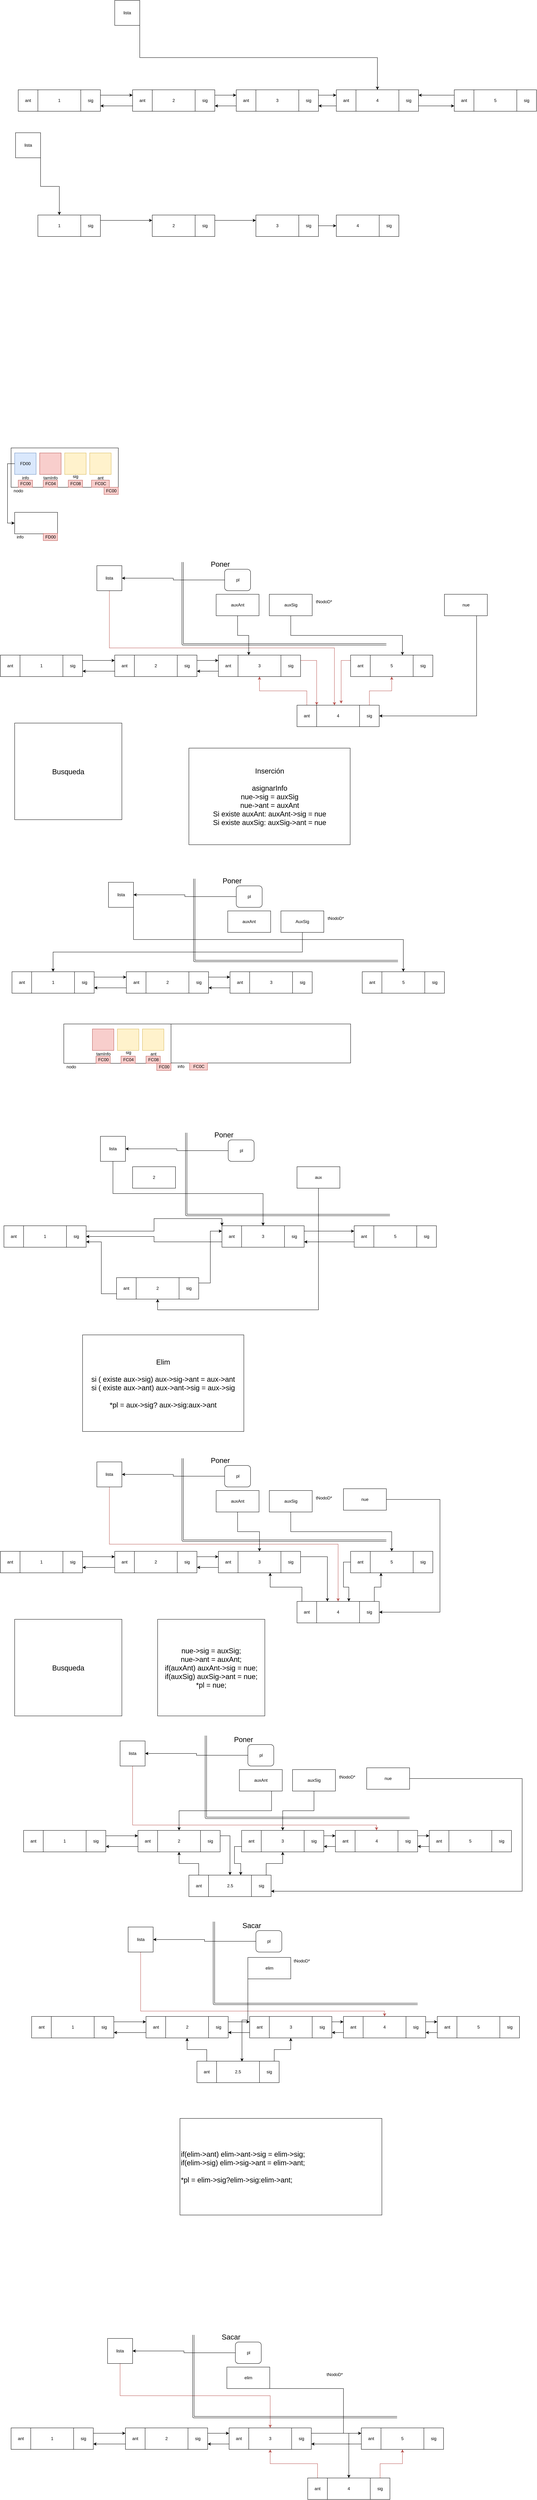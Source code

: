 <mxfile version="14.8.2" type="device"><diagram id="Un0Vy3mYhg3Qex6K89cx" name="Page-1"><mxGraphModel dx="1673" dy="896" grid="1" gridSize="10" guides="1" tooltips="1" connect="1" arrows="1" fold="1" page="1" pageScale="1" pageWidth="1169" pageHeight="827" math="0" shadow="0"><root><mxCell id="0"/><mxCell id="1" parent="0"/><mxCell id="tkkkWDqi6QR-VX_wNYZq-1" value="1" style="rounded=0;whiteSpace=wrap;html=1;" parent="1" vertex="1"><mxGeometry x="135" y="340" width="120" height="60" as="geometry"/></mxCell><mxCell id="tkkkWDqi6QR-VX_wNYZq-7" style="edgeStyle=orthogonalEdgeStyle;rounded=0;orthogonalLoop=1;jettySize=auto;html=1;exitX=1;exitY=0.25;exitDx=0;exitDy=0;entryX=0;entryY=0.25;entryDx=0;entryDy=0;" parent="1" source="tkkkWDqi6QR-VX_wNYZq-2" target="tkkkWDqi6QR-VX_wNYZq-6" edge="1"><mxGeometry relative="1" as="geometry"/></mxCell><mxCell id="tkkkWDqi6QR-VX_wNYZq-2" value="sig" style="rounded=0;whiteSpace=wrap;html=1;" parent="1" vertex="1"><mxGeometry x="255" y="340" width="55" height="60" as="geometry"/></mxCell><mxCell id="tkkkWDqi6QR-VX_wNYZq-3" value="ant" style="rounded=0;whiteSpace=wrap;html=1;" parent="1" vertex="1"><mxGeometry x="80" y="340" width="55" height="60" as="geometry"/></mxCell><mxCell id="tkkkWDqi6QR-VX_wNYZq-4" value="2" style="rounded=0;whiteSpace=wrap;html=1;" parent="1" vertex="1"><mxGeometry x="455" y="340" width="120" height="60" as="geometry"/></mxCell><mxCell id="tkkkWDqi6QR-VX_wNYZq-12" style="edgeStyle=orthogonalEdgeStyle;rounded=0;orthogonalLoop=1;jettySize=auto;html=1;exitX=1;exitY=0.25;exitDx=0;exitDy=0;entryX=0;entryY=0.25;entryDx=0;entryDy=0;" parent="1" source="tkkkWDqi6QR-VX_wNYZq-5" target="tkkkWDqi6QR-VX_wNYZq-11" edge="1"><mxGeometry relative="1" as="geometry"/></mxCell><mxCell id="tkkkWDqi6QR-VX_wNYZq-5" value="sig" style="rounded=0;whiteSpace=wrap;html=1;" parent="1" vertex="1"><mxGeometry x="575" y="340" width="55" height="60" as="geometry"/></mxCell><mxCell id="tkkkWDqi6QR-VX_wNYZq-8" style="edgeStyle=orthogonalEdgeStyle;rounded=0;orthogonalLoop=1;jettySize=auto;html=1;exitX=0;exitY=0.75;exitDx=0;exitDy=0;entryX=1;entryY=0.75;entryDx=0;entryDy=0;" parent="1" source="tkkkWDqi6QR-VX_wNYZq-6" target="tkkkWDqi6QR-VX_wNYZq-2" edge="1"><mxGeometry relative="1" as="geometry"/></mxCell><mxCell id="tkkkWDqi6QR-VX_wNYZq-6" value="ant" style="rounded=0;whiteSpace=wrap;html=1;" parent="1" vertex="1"><mxGeometry x="400" y="340" width="55" height="60" as="geometry"/></mxCell><mxCell id="tkkkWDqi6QR-VX_wNYZq-9" value="3" style="rounded=0;whiteSpace=wrap;html=1;" parent="1" vertex="1"><mxGeometry x="745" y="340" width="120" height="60" as="geometry"/></mxCell><mxCell id="tkkkWDqi6QR-VX_wNYZq-34" style="edgeStyle=orthogonalEdgeStyle;rounded=0;orthogonalLoop=1;jettySize=auto;html=1;exitX=1;exitY=0.25;exitDx=0;exitDy=0;entryX=0;entryY=0.25;entryDx=0;entryDy=0;" parent="1" source="tkkkWDqi6QR-VX_wNYZq-10" target="tkkkWDqi6QR-VX_wNYZq-33" edge="1"><mxGeometry relative="1" as="geometry"/></mxCell><mxCell id="tkkkWDqi6QR-VX_wNYZq-10" value="sig" style="rounded=0;whiteSpace=wrap;html=1;" parent="1" vertex="1"><mxGeometry x="865" y="340" width="55" height="60" as="geometry"/></mxCell><mxCell id="tkkkWDqi6QR-VX_wNYZq-13" style="edgeStyle=orthogonalEdgeStyle;rounded=0;orthogonalLoop=1;jettySize=auto;html=1;exitX=0;exitY=0.75;exitDx=0;exitDy=0;entryX=1;entryY=0.75;entryDx=0;entryDy=0;" parent="1" source="tkkkWDqi6QR-VX_wNYZq-11" target="tkkkWDqi6QR-VX_wNYZq-5" edge="1"><mxGeometry relative="1" as="geometry"/></mxCell><mxCell id="tkkkWDqi6QR-VX_wNYZq-11" value="ant" style="rounded=0;whiteSpace=wrap;html=1;" parent="1" vertex="1"><mxGeometry x="690" y="340" width="55" height="60" as="geometry"/></mxCell><mxCell id="tkkkWDqi6QR-VX_wNYZq-15" style="edgeStyle=orthogonalEdgeStyle;rounded=0;orthogonalLoop=1;jettySize=auto;html=1;exitX=1;exitY=1;exitDx=0;exitDy=0;entryX=0.5;entryY=0;entryDx=0;entryDy=0;" parent="1" source="tkkkWDqi6QR-VX_wNYZq-14" target="tkkkWDqi6QR-VX_wNYZq-31" edge="1"><mxGeometry relative="1" as="geometry"/></mxCell><mxCell id="tkkkWDqi6QR-VX_wNYZq-14" value="lista" style="whiteSpace=wrap;html=1;aspect=fixed;" parent="1" vertex="1"><mxGeometry x="350" y="90" width="70" height="70" as="geometry"/></mxCell><mxCell id="tkkkWDqi6QR-VX_wNYZq-16" value="1" style="rounded=0;whiteSpace=wrap;html=1;" parent="1" vertex="1"><mxGeometry x="135" y="690" width="120" height="60" as="geometry"/></mxCell><mxCell id="tkkkWDqi6QR-VX_wNYZq-17" style="edgeStyle=orthogonalEdgeStyle;rounded=0;orthogonalLoop=1;jettySize=auto;html=1;exitX=1;exitY=0.25;exitDx=0;exitDy=0;entryX=0;entryY=0.25;entryDx=0;entryDy=0;" parent="1" source="tkkkWDqi6QR-VX_wNYZq-18" target="tkkkWDqi6QR-VX_wNYZq-20" edge="1"><mxGeometry relative="1" as="geometry"><mxPoint x="400" y="705" as="targetPoint"/></mxGeometry></mxCell><mxCell id="tkkkWDqi6QR-VX_wNYZq-18" value="sig" style="rounded=0;whiteSpace=wrap;html=1;" parent="1" vertex="1"><mxGeometry x="255" y="690" width="55" height="60" as="geometry"/></mxCell><mxCell id="tkkkWDqi6QR-VX_wNYZq-20" value="2" style="rounded=0;whiteSpace=wrap;html=1;" parent="1" vertex="1"><mxGeometry x="455" y="690" width="120" height="60" as="geometry"/></mxCell><mxCell id="tkkkWDqi6QR-VX_wNYZq-21" style="edgeStyle=orthogonalEdgeStyle;rounded=0;orthogonalLoop=1;jettySize=auto;html=1;exitX=1;exitY=0.25;exitDx=0;exitDy=0;entryX=0;entryY=0.25;entryDx=0;entryDy=0;" parent="1" source="tkkkWDqi6QR-VX_wNYZq-22" target="tkkkWDqi6QR-VX_wNYZq-25" edge="1"><mxGeometry relative="1" as="geometry"><mxPoint x="690" y="705" as="targetPoint"/></mxGeometry></mxCell><mxCell id="tkkkWDqi6QR-VX_wNYZq-22" value="sig" style="rounded=0;whiteSpace=wrap;html=1;" parent="1" vertex="1"><mxGeometry x="575" y="690" width="55" height="60" as="geometry"/></mxCell><mxCell id="tkkkWDqi6QR-VX_wNYZq-25" value="3" style="rounded=0;whiteSpace=wrap;html=1;" parent="1" vertex="1"><mxGeometry x="745" y="690" width="120" height="60" as="geometry"/></mxCell><mxCell id="tkkkWDqi6QR-VX_wNYZq-38" style="edgeStyle=orthogonalEdgeStyle;rounded=0;orthogonalLoop=1;jettySize=auto;html=1;exitX=1;exitY=0.5;exitDx=0;exitDy=0;" parent="1" source="tkkkWDqi6QR-VX_wNYZq-26" target="tkkkWDqi6QR-VX_wNYZq-36" edge="1"><mxGeometry relative="1" as="geometry"/></mxCell><mxCell id="tkkkWDqi6QR-VX_wNYZq-26" value="sig" style="rounded=0;whiteSpace=wrap;html=1;" parent="1" vertex="1"><mxGeometry x="865" y="690" width="55" height="60" as="geometry"/></mxCell><mxCell id="tkkkWDqi6QR-VX_wNYZq-29" style="edgeStyle=orthogonalEdgeStyle;rounded=0;orthogonalLoop=1;jettySize=auto;html=1;exitX=1;exitY=1;exitDx=0;exitDy=0;entryX=0.5;entryY=0;entryDx=0;entryDy=0;" parent="1" source="tkkkWDqi6QR-VX_wNYZq-30" target="tkkkWDqi6QR-VX_wNYZq-16" edge="1"><mxGeometry relative="1" as="geometry"/></mxCell><mxCell id="tkkkWDqi6QR-VX_wNYZq-30" value="lista" style="whiteSpace=wrap;html=1;aspect=fixed;" parent="1" vertex="1"><mxGeometry x="72.5" y="460" width="70" height="70" as="geometry"/></mxCell><mxCell id="tkkkWDqi6QR-VX_wNYZq-31" value="4" style="rounded=0;whiteSpace=wrap;html=1;" parent="1" vertex="1"><mxGeometry x="1025" y="340" width="120" height="60" as="geometry"/></mxCell><mxCell id="zS5kUvfF20JQLCHmv8f8-5" style="edgeStyle=orthogonalEdgeStyle;rounded=0;orthogonalLoop=1;jettySize=auto;html=1;exitX=1;exitY=0.75;exitDx=0;exitDy=0;entryX=0;entryY=0.75;entryDx=0;entryDy=0;" parent="1" source="tkkkWDqi6QR-VX_wNYZq-32" target="zS5kUvfF20JQLCHmv8f8-3" edge="1"><mxGeometry relative="1" as="geometry"/></mxCell><mxCell id="tkkkWDqi6QR-VX_wNYZq-32" value="sig" style="rounded=0;whiteSpace=wrap;html=1;" parent="1" vertex="1"><mxGeometry x="1145" y="340" width="55" height="60" as="geometry"/></mxCell><mxCell id="tkkkWDqi6QR-VX_wNYZq-35" style="edgeStyle=orthogonalEdgeStyle;rounded=0;orthogonalLoop=1;jettySize=auto;html=1;exitX=0;exitY=0.75;exitDx=0;exitDy=0;entryX=1;entryY=0.75;entryDx=0;entryDy=0;" parent="1" source="tkkkWDqi6QR-VX_wNYZq-33" target="tkkkWDqi6QR-VX_wNYZq-10" edge="1"><mxGeometry relative="1" as="geometry"/></mxCell><mxCell id="tkkkWDqi6QR-VX_wNYZq-33" value="ant" style="rounded=0;whiteSpace=wrap;html=1;" parent="1" vertex="1"><mxGeometry x="970" y="340" width="55" height="60" as="geometry"/></mxCell><mxCell id="tkkkWDqi6QR-VX_wNYZq-36" value="4" style="rounded=0;whiteSpace=wrap;html=1;" parent="1" vertex="1"><mxGeometry x="970" y="690" width="120" height="60" as="geometry"/></mxCell><mxCell id="tkkkWDqi6QR-VX_wNYZq-37" value="sig" style="rounded=0;whiteSpace=wrap;html=1;" parent="1" vertex="1"><mxGeometry x="1090" y="690" width="55" height="60" as="geometry"/></mxCell><mxCell id="tkkkWDqi6QR-VX_wNYZq-39" value="" style="group" parent="1" vertex="1" connectable="0"><mxGeometry x="70" y="1330" width="300" height="260" as="geometry"/></mxCell><mxCell id="tkkkWDqi6QR-VX_wNYZq-40" value="" style="group" parent="tkkkWDqi6QR-VX_wNYZq-39" vertex="1" connectable="0"><mxGeometry x="-10" y="10" width="300" height="260" as="geometry"/></mxCell><mxCell id="tkkkWDqi6QR-VX_wNYZq-41" value="" style="group" parent="tkkkWDqi6QR-VX_wNYZq-40" vertex="1" connectable="0"><mxGeometry width="300" height="240" as="geometry"/></mxCell><mxCell id="tkkkWDqi6QR-VX_wNYZq-42" value="" style="group" parent="tkkkWDqi6QR-VX_wNYZq-41" vertex="1" connectable="0"><mxGeometry y="1" width="300" height="240" as="geometry"/></mxCell><mxCell id="tkkkWDqi6QR-VX_wNYZq-43" value="" style="group" parent="tkkkWDqi6QR-VX_wNYZq-42" vertex="1" connectable="0"><mxGeometry width="300" height="110" as="geometry"/></mxCell><mxCell id="tkkkWDqi6QR-VX_wNYZq-44" value="" style="rounded=0;whiteSpace=wrap;html=1;" parent="tkkkWDqi6QR-VX_wNYZq-43" vertex="1"><mxGeometry width="300" height="110" as="geometry"/></mxCell><mxCell id="tkkkWDqi6QR-VX_wNYZq-45" value="FD00" style="rounded=0;whiteSpace=wrap;html=1;fillColor=#dae8fc;strokeColor=#6c8ebf;" parent="tkkkWDqi6QR-VX_wNYZq-43" vertex="1"><mxGeometry x="10" y="14" width="60" height="60" as="geometry"/></mxCell><mxCell id="tkkkWDqi6QR-VX_wNYZq-46" value="" style="rounded=0;whiteSpace=wrap;html=1;fillColor=#fff2cc;strokeColor=#d6b656;" parent="tkkkWDqi6QR-VX_wNYZq-43" vertex="1"><mxGeometry x="150" y="14" width="60" height="60" as="geometry"/></mxCell><mxCell id="tkkkWDqi6QR-VX_wNYZq-47" value="" style="rounded=0;whiteSpace=wrap;html=1;fillColor=#f8cecc;strokeColor=#b85450;" parent="tkkkWDqi6QR-VX_wNYZq-43" vertex="1"><mxGeometry x="80" y="14" width="60" height="60" as="geometry"/></mxCell><mxCell id="tkkkWDqi6QR-VX_wNYZq-48" value="info" style="text;html=1;align=center;verticalAlign=middle;resizable=0;points=[];autosize=1;" parent="tkkkWDqi6QR-VX_wNYZq-43" vertex="1"><mxGeometry x="25" y="74" width="30" height="20" as="geometry"/></mxCell><mxCell id="tkkkWDqi6QR-VX_wNYZq-49" value="tamInfo" style="text;html=1;align=center;verticalAlign=middle;resizable=0;points=[];autosize=1;" parent="tkkkWDqi6QR-VX_wNYZq-43" vertex="1"><mxGeometry x="80" y="74" width="60" height="20" as="geometry"/></mxCell><mxCell id="tkkkWDqi6QR-VX_wNYZq-50" value="sig" style="text;html=1;align=center;verticalAlign=middle;resizable=0;points=[];autosize=1;" parent="tkkkWDqi6QR-VX_wNYZq-43" vertex="1"><mxGeometry x="165" y="70" width="30" height="20" as="geometry"/></mxCell><mxCell id="tkkkWDqi6QR-VX_wNYZq-51" value="FC04" style="text;html=1;align=center;verticalAlign=middle;resizable=0;points=[];autosize=1;fillColor=#f8cecc;strokeColor=#b85450;" parent="tkkkWDqi6QR-VX_wNYZq-43" vertex="1"><mxGeometry x="90" y="90" width="40" height="20" as="geometry"/></mxCell><mxCell id="tkkkWDqi6QR-VX_wNYZq-60" value="" style="rounded=0;whiteSpace=wrap;html=1;fillColor=#fff2cc;strokeColor=#d6b656;" parent="tkkkWDqi6QR-VX_wNYZq-43" vertex="1"><mxGeometry x="220" y="14" width="60" height="60" as="geometry"/></mxCell><mxCell id="tkkkWDqi6QR-VX_wNYZq-62" value="FC0C" style="text;html=1;align=center;verticalAlign=middle;resizable=0;points=[];autosize=1;fillColor=#f8cecc;strokeColor=#b85450;" parent="tkkkWDqi6QR-VX_wNYZq-43" vertex="1"><mxGeometry x="225" y="90" width="50" height="20" as="geometry"/></mxCell><mxCell id="tkkkWDqi6QR-VX_wNYZq-63" value="ant" style="text;html=1;align=center;verticalAlign=middle;resizable=0;points=[];autosize=1;" parent="tkkkWDqi6QR-VX_wNYZq-43" vertex="1"><mxGeometry x="235" y="74" width="30" height="20" as="geometry"/></mxCell><mxCell id="tkkkWDqi6QR-VX_wNYZq-56" value="FC00" style="text;html=1;align=center;verticalAlign=middle;resizable=0;points=[];autosize=1;fillColor=#f8cecc;strokeColor=#b85450;" parent="tkkkWDqi6QR-VX_wNYZq-43" vertex="1"><mxGeometry x="20" y="90" width="40" height="20" as="geometry"/></mxCell><mxCell id="tkkkWDqi6QR-VX_wNYZq-61" value="FC08" style="text;html=1;align=center;verticalAlign=middle;resizable=0;points=[];autosize=1;fillColor=#f8cecc;strokeColor=#b85450;" parent="tkkkWDqi6QR-VX_wNYZq-43" vertex="1"><mxGeometry x="160" y="90" width="40" height="20" as="geometry"/></mxCell><mxCell id="tkkkWDqi6QR-VX_wNYZq-53" value="" style="rounded=0;whiteSpace=wrap;html=1;" parent="tkkkWDqi6QR-VX_wNYZq-42" vertex="1"><mxGeometry x="10" y="180" width="120" height="60" as="geometry"/></mxCell><mxCell id="tkkkWDqi6QR-VX_wNYZq-54" value="nodo" style="text;html=1;align=center;verticalAlign=middle;resizable=0;points=[];autosize=1;" parent="tkkkWDqi6QR-VX_wNYZq-42" vertex="1"><mxGeometry y="110" width="40" height="20" as="geometry"/></mxCell><mxCell id="tkkkWDqi6QR-VX_wNYZq-55" value="FC00" style="text;html=1;align=center;verticalAlign=middle;resizable=0;points=[];autosize=1;fillColor=#f8cecc;strokeColor=#b85450;" parent="tkkkWDqi6QR-VX_wNYZq-42" vertex="1"><mxGeometry x="260" y="110" width="40" height="20" as="geometry"/></mxCell><mxCell id="tkkkWDqi6QR-VX_wNYZq-57" style="edgeStyle=orthogonalEdgeStyle;rounded=0;orthogonalLoop=1;jettySize=auto;html=1;exitX=0;exitY=0.5;exitDx=0;exitDy=0;entryX=0;entryY=0.5;entryDx=0;entryDy=0;" parent="tkkkWDqi6QR-VX_wNYZq-42" source="tkkkWDqi6QR-VX_wNYZq-45" target="tkkkWDqi6QR-VX_wNYZq-53" edge="1"><mxGeometry relative="1" as="geometry"/></mxCell><mxCell id="tkkkWDqi6QR-VX_wNYZq-58" value="info" style="text;html=1;align=center;verticalAlign=middle;resizable=0;points=[];autosize=1;" parent="tkkkWDqi6QR-VX_wNYZq-40" vertex="1"><mxGeometry x="10" y="240" width="30" height="20" as="geometry"/></mxCell><mxCell id="tkkkWDqi6QR-VX_wNYZq-59" value="FD00" style="text;html=1;align=center;verticalAlign=middle;resizable=0;points=[];autosize=1;fillColor=#f8cecc;strokeColor=#b85450;" parent="tkkkWDqi6QR-VX_wNYZq-40" vertex="1"><mxGeometry x="90" y="240" width="40" height="20" as="geometry"/></mxCell><mxCell id="tkkkWDqi6QR-VX_wNYZq-64" value="1" style="rounded=0;whiteSpace=wrap;html=1;" parent="1" vertex="1"><mxGeometry x="85" y="1920" width="120" height="60" as="geometry"/></mxCell><mxCell id="tkkkWDqi6QR-VX_wNYZq-65" style="edgeStyle=orthogonalEdgeStyle;rounded=0;orthogonalLoop=1;jettySize=auto;html=1;exitX=1;exitY=0.25;exitDx=0;exitDy=0;entryX=0;entryY=0.25;entryDx=0;entryDy=0;" parent="1" source="tkkkWDqi6QR-VX_wNYZq-66" target="tkkkWDqi6QR-VX_wNYZq-72" edge="1"><mxGeometry relative="1" as="geometry"/></mxCell><mxCell id="tkkkWDqi6QR-VX_wNYZq-66" value="sig" style="rounded=0;whiteSpace=wrap;html=1;" parent="1" vertex="1"><mxGeometry x="205" y="1920" width="55" height="60" as="geometry"/></mxCell><mxCell id="tkkkWDqi6QR-VX_wNYZq-67" value="ant" style="rounded=0;whiteSpace=wrap;html=1;" parent="1" vertex="1"><mxGeometry x="30" y="1920" width="55" height="60" as="geometry"/></mxCell><mxCell id="tkkkWDqi6QR-VX_wNYZq-68" value="2" style="rounded=0;whiteSpace=wrap;html=1;" parent="1" vertex="1"><mxGeometry x="405" y="1920" width="120" height="60" as="geometry"/></mxCell><mxCell id="tkkkWDqi6QR-VX_wNYZq-69" style="edgeStyle=orthogonalEdgeStyle;rounded=0;orthogonalLoop=1;jettySize=auto;html=1;exitX=1;exitY=0.25;exitDx=0;exitDy=0;entryX=0;entryY=0.25;entryDx=0;entryDy=0;" parent="1" source="tkkkWDqi6QR-VX_wNYZq-70" target="tkkkWDqi6QR-VX_wNYZq-77" edge="1"><mxGeometry relative="1" as="geometry"/></mxCell><mxCell id="tkkkWDqi6QR-VX_wNYZq-70" value="sig" style="rounded=0;whiteSpace=wrap;html=1;" parent="1" vertex="1"><mxGeometry x="525" y="1920" width="55" height="60" as="geometry"/></mxCell><mxCell id="tkkkWDqi6QR-VX_wNYZq-71" style="edgeStyle=orthogonalEdgeStyle;rounded=0;orthogonalLoop=1;jettySize=auto;html=1;exitX=0;exitY=0.75;exitDx=0;exitDy=0;entryX=1;entryY=0.75;entryDx=0;entryDy=0;" parent="1" source="tkkkWDqi6QR-VX_wNYZq-72" target="tkkkWDqi6QR-VX_wNYZq-66" edge="1"><mxGeometry relative="1" as="geometry"/></mxCell><mxCell id="tkkkWDqi6QR-VX_wNYZq-72" value="ant" style="rounded=0;whiteSpace=wrap;html=1;" parent="1" vertex="1"><mxGeometry x="350" y="1920" width="55" height="60" as="geometry"/></mxCell><mxCell id="tkkkWDqi6QR-VX_wNYZq-73" value="3" style="rounded=0;whiteSpace=wrap;html=1;" parent="1" vertex="1"><mxGeometry x="695" y="1920" width="120" height="60" as="geometry"/></mxCell><mxCell id="UDn9LIC_IjZYShq2oldH-7" style="edgeStyle=orthogonalEdgeStyle;rounded=0;orthogonalLoop=1;jettySize=auto;html=1;exitX=1;exitY=0.25;exitDx=0;exitDy=0;entryX=0;entryY=0;entryDx=0;entryDy=0;fillColor=#f8cecc;strokeColor=#b85450;" edge="1" parent="1" source="tkkkWDqi6QR-VX_wNYZq-75" target="tkkkWDqi6QR-VX_wNYZq-96"><mxGeometry relative="1" as="geometry"/></mxCell><mxCell id="tkkkWDqi6QR-VX_wNYZq-75" value="sig" style="rounded=0;whiteSpace=wrap;html=1;" parent="1" vertex="1"><mxGeometry x="815" y="1920" width="55" height="60" as="geometry"/></mxCell><mxCell id="tkkkWDqi6QR-VX_wNYZq-76" style="edgeStyle=orthogonalEdgeStyle;rounded=0;orthogonalLoop=1;jettySize=auto;html=1;exitX=0;exitY=0.75;exitDx=0;exitDy=0;entryX=1;entryY=0.75;entryDx=0;entryDy=0;" parent="1" source="tkkkWDqi6QR-VX_wNYZq-77" target="tkkkWDqi6QR-VX_wNYZq-70" edge="1"><mxGeometry relative="1" as="geometry"/></mxCell><mxCell id="tkkkWDqi6QR-VX_wNYZq-77" value="ant" style="rounded=0;whiteSpace=wrap;html=1;" parent="1" vertex="1"><mxGeometry x="640" y="1920" width="55" height="60" as="geometry"/></mxCell><mxCell id="tkkkWDqi6QR-VX_wNYZq-130" style="edgeStyle=orthogonalEdgeStyle;rounded=0;orthogonalLoop=1;jettySize=auto;html=1;exitX=0.5;exitY=1;exitDx=0;exitDy=0;entryX=0.414;entryY=0.008;entryDx=0;entryDy=0;fillColor=#f8cecc;strokeColor=#b85450;entryPerimeter=0;" parent="1" source="tkkkWDqi6QR-VX_wNYZq-79" target="tkkkWDqi6QR-VX_wNYZq-96" edge="1"><mxGeometry relative="1" as="geometry"/></mxCell><mxCell id="tkkkWDqi6QR-VX_wNYZq-79" value="lista" style="whiteSpace=wrap;html=1;aspect=fixed;" parent="1" vertex="1"><mxGeometry x="300" y="1670" width="70" height="70" as="geometry"/></mxCell><mxCell id="tkkkWDqi6QR-VX_wNYZq-80" value="5" style="rounded=0;whiteSpace=wrap;html=1;" parent="1" vertex="1"><mxGeometry x="1065" y="1920" width="120" height="60" as="geometry"/></mxCell><mxCell id="tkkkWDqi6QR-VX_wNYZq-81" value="sig" style="rounded=0;whiteSpace=wrap;html=1;" parent="1" vertex="1"><mxGeometry x="1185" y="1920" width="55" height="60" as="geometry"/></mxCell><mxCell id="UDn9LIC_IjZYShq2oldH-8" style="edgeStyle=orthogonalEdgeStyle;rounded=0;orthogonalLoop=1;jettySize=auto;html=1;exitX=0;exitY=0.25;exitDx=0;exitDy=0;entryX=0.571;entryY=-0.071;entryDx=0;entryDy=0;entryPerimeter=0;fillColor=#f8cecc;strokeColor=#b85450;" edge="1" parent="1" source="tkkkWDqi6QR-VX_wNYZq-83" target="tkkkWDqi6QR-VX_wNYZq-96"><mxGeometry relative="1" as="geometry"/></mxCell><mxCell id="tkkkWDqi6QR-VX_wNYZq-83" value="ant" style="rounded=0;whiteSpace=wrap;html=1;" parent="1" vertex="1"><mxGeometry x="1010" y="1920" width="55" height="60" as="geometry"/></mxCell><mxCell id="tkkkWDqi6QR-VX_wNYZq-84" value="&lt;font style=&quot;font-size: 20px&quot;&gt;Busqueda&lt;/font&gt;" style="rounded=0;whiteSpace=wrap;html=1;" parent="1" vertex="1"><mxGeometry x="70" y="2110" width="300" height="270" as="geometry"/></mxCell><mxCell id="tkkkWDqi6QR-VX_wNYZq-85" value="&lt;font style=&quot;font-size: 20px&quot;&gt;Inserción&lt;br&gt;&lt;br&gt;asignarInfo&lt;br&gt;nue-&amp;gt;sig = auxSig&lt;br&gt;nue-&amp;gt;ant = auxAnt&lt;br&gt;Si existe auxAnt: auxAnt-&amp;gt;sig = nue&lt;br&gt;Si existe auxSig: auxSig-&amp;gt;ant = nue&lt;br&gt;&lt;/font&gt;" style="rounded=0;whiteSpace=wrap;html=1;" parent="1" vertex="1"><mxGeometry x="557.5" y="2180" width="451.25" height="270" as="geometry"/></mxCell><mxCell id="tkkkWDqi6QR-VX_wNYZq-88" style="edgeStyle=orthogonalEdgeStyle;rounded=0;orthogonalLoop=1;jettySize=auto;html=1;exitX=0;exitY=0.5;exitDx=0;exitDy=0;entryX=1;entryY=0.5;entryDx=0;entryDy=0;" parent="1" source="tkkkWDqi6QR-VX_wNYZq-86" target="tkkkWDqi6QR-VX_wNYZq-79" edge="1"><mxGeometry relative="1" as="geometry"/></mxCell><mxCell id="tkkkWDqi6QR-VX_wNYZq-86" value="pl" style="rounded=1;whiteSpace=wrap;html=1;" parent="1" vertex="1"><mxGeometry x="657.5" y="1680" width="72.5" height="60" as="geometry"/></mxCell><mxCell id="tkkkWDqi6QR-VX_wNYZq-134" style="edgeStyle=orthogonalEdgeStyle;rounded=0;orthogonalLoop=1;jettySize=auto;html=1;exitX=0.5;exitY=1;exitDx=0;exitDy=0;entryX=0.25;entryY=0;entryDx=0;entryDy=0;" parent="1" source="tkkkWDqi6QR-VX_wNYZq-89" target="tkkkWDqi6QR-VX_wNYZq-73" edge="1"><mxGeometry relative="1" as="geometry"/></mxCell><mxCell id="tkkkWDqi6QR-VX_wNYZq-89" value="auxAnt" style="rounded=0;whiteSpace=wrap;html=1;" parent="1" vertex="1"><mxGeometry x="633.75" y="1750" width="120" height="60" as="geometry"/></mxCell><mxCell id="tkkkWDqi6QR-VX_wNYZq-135" style="edgeStyle=orthogonalEdgeStyle;rounded=0;orthogonalLoop=1;jettySize=auto;html=1;exitX=0.5;exitY=1;exitDx=0;exitDy=0;entryX=0.75;entryY=0;entryDx=0;entryDy=0;" parent="1" source="tkkkWDqi6QR-VX_wNYZq-90" target="tkkkWDqi6QR-VX_wNYZq-80" edge="1"><mxGeometry relative="1" as="geometry"/></mxCell><mxCell id="tkkkWDqi6QR-VX_wNYZq-90" value="auxSig" style="rounded=0;whiteSpace=wrap;html=1;" parent="1" vertex="1"><mxGeometry x="782.5" y="1750" width="120" height="60" as="geometry"/></mxCell><mxCell id="tkkkWDqi6QR-VX_wNYZq-93" value="" style="shape=link;html=1;" parent="1" edge="1"><mxGeometry width="50" height="50" relative="1" as="geometry"><mxPoint x="1110" y="1890" as="sourcePoint"/><mxPoint x="540" y="1660" as="targetPoint"/><Array as="points"><mxPoint x="540" y="1890"/></Array></mxGeometry></mxCell><mxCell id="tkkkWDqi6QR-VX_wNYZq-94" value="&lt;font style=&quot;font-size: 20px&quot;&gt;Poner&lt;/font&gt;" style="text;html=1;align=center;verticalAlign=middle;resizable=0;points=[];autosize=1;" parent="1" vertex="1"><mxGeometry x="610" y="1655" width="70" height="20" as="geometry"/></mxCell><mxCell id="tkkkWDqi6QR-VX_wNYZq-95" value="tNodoD*" style="text;html=1;align=center;verticalAlign=middle;resizable=0;points=[];autosize=1;" parent="1" vertex="1"><mxGeometry x="905" y="1761" width="60" height="20" as="geometry"/></mxCell><mxCell id="tkkkWDqi6QR-VX_wNYZq-96" value="4" style="rounded=0;whiteSpace=wrap;html=1;" parent="1" vertex="1"><mxGeometry x="915" y="2060" width="120" height="60" as="geometry"/></mxCell><mxCell id="UDn9LIC_IjZYShq2oldH-5" style="edgeStyle=orthogonalEdgeStyle;rounded=0;orthogonalLoop=1;jettySize=auto;html=1;exitX=0.5;exitY=0;exitDx=0;exitDy=0;fillColor=#f8cecc;strokeColor=#b85450;" edge="1" parent="1" source="tkkkWDqi6QR-VX_wNYZq-97" target="tkkkWDqi6QR-VX_wNYZq-80"><mxGeometry relative="1" as="geometry"/></mxCell><mxCell id="tkkkWDqi6QR-VX_wNYZq-97" value="sig" style="rounded=0;whiteSpace=wrap;html=1;" parent="1" vertex="1"><mxGeometry x="1035" y="2060" width="55" height="60" as="geometry"/></mxCell><mxCell id="UDn9LIC_IjZYShq2oldH-6" style="edgeStyle=orthogonalEdgeStyle;rounded=0;orthogonalLoop=1;jettySize=auto;html=1;exitX=0.5;exitY=0;exitDx=0;exitDy=0;fillColor=#f8cecc;strokeColor=#b85450;" edge="1" parent="1" source="tkkkWDqi6QR-VX_wNYZq-98" target="tkkkWDqi6QR-VX_wNYZq-73"><mxGeometry relative="1" as="geometry"/></mxCell><mxCell id="tkkkWDqi6QR-VX_wNYZq-98" value="ant" style="rounded=0;whiteSpace=wrap;html=1;" parent="1" vertex="1"><mxGeometry x="860" y="2060" width="55" height="60" as="geometry"/></mxCell><mxCell id="tkkkWDqi6QR-VX_wNYZq-102" value="1" style="rounded=0;whiteSpace=wrap;html=1;" parent="1" vertex="1"><mxGeometry x="117.5" y="2805" width="120" height="60" as="geometry"/></mxCell><mxCell id="tkkkWDqi6QR-VX_wNYZq-103" style="edgeStyle=orthogonalEdgeStyle;rounded=0;orthogonalLoop=1;jettySize=auto;html=1;exitX=1;exitY=0.25;exitDx=0;exitDy=0;entryX=0;entryY=0.25;entryDx=0;entryDy=0;" parent="1" source="tkkkWDqi6QR-VX_wNYZq-104" target="tkkkWDqi6QR-VX_wNYZq-110" edge="1"><mxGeometry relative="1" as="geometry"/></mxCell><mxCell id="tkkkWDqi6QR-VX_wNYZq-104" value="sig" style="rounded=0;whiteSpace=wrap;html=1;" parent="1" vertex="1"><mxGeometry x="237.5" y="2805" width="55" height="60" as="geometry"/></mxCell><mxCell id="tkkkWDqi6QR-VX_wNYZq-105" value="ant" style="rounded=0;whiteSpace=wrap;html=1;" parent="1" vertex="1"><mxGeometry x="62.5" y="2805" width="55" height="60" as="geometry"/></mxCell><mxCell id="tkkkWDqi6QR-VX_wNYZq-106" value="2" style="rounded=0;whiteSpace=wrap;html=1;" parent="1" vertex="1"><mxGeometry x="437.5" y="2805" width="120" height="60" as="geometry"/></mxCell><mxCell id="tkkkWDqi6QR-VX_wNYZq-107" style="edgeStyle=orthogonalEdgeStyle;rounded=0;orthogonalLoop=1;jettySize=auto;html=1;exitX=1;exitY=0.25;exitDx=0;exitDy=0;entryX=0;entryY=0.25;entryDx=0;entryDy=0;" parent="1" source="tkkkWDqi6QR-VX_wNYZq-108" target="tkkkWDqi6QR-VX_wNYZq-114" edge="1"><mxGeometry relative="1" as="geometry"/></mxCell><mxCell id="tkkkWDqi6QR-VX_wNYZq-108" value="sig" style="rounded=0;whiteSpace=wrap;html=1;" parent="1" vertex="1"><mxGeometry x="557.5" y="2805" width="55" height="60" as="geometry"/></mxCell><mxCell id="tkkkWDqi6QR-VX_wNYZq-109" style="edgeStyle=orthogonalEdgeStyle;rounded=0;orthogonalLoop=1;jettySize=auto;html=1;exitX=0;exitY=0.75;exitDx=0;exitDy=0;entryX=1;entryY=0.75;entryDx=0;entryDy=0;" parent="1" source="tkkkWDqi6QR-VX_wNYZq-110" target="tkkkWDqi6QR-VX_wNYZq-104" edge="1"><mxGeometry relative="1" as="geometry"/></mxCell><mxCell id="tkkkWDqi6QR-VX_wNYZq-110" value="ant" style="rounded=0;whiteSpace=wrap;html=1;" parent="1" vertex="1"><mxGeometry x="382.5" y="2805" width="55" height="60" as="geometry"/></mxCell><mxCell id="tkkkWDqi6QR-VX_wNYZq-111" value="3" style="rounded=0;whiteSpace=wrap;html=1;" parent="1" vertex="1"><mxGeometry x="727.5" y="2805" width="120" height="60" as="geometry"/></mxCell><mxCell id="tkkkWDqi6QR-VX_wNYZq-112" value="sig" style="rounded=0;whiteSpace=wrap;html=1;" parent="1" vertex="1"><mxGeometry x="847.5" y="2805" width="55" height="60" as="geometry"/></mxCell><mxCell id="tkkkWDqi6QR-VX_wNYZq-113" style="edgeStyle=orthogonalEdgeStyle;rounded=0;orthogonalLoop=1;jettySize=auto;html=1;exitX=0;exitY=0.75;exitDx=0;exitDy=0;entryX=1;entryY=0.75;entryDx=0;entryDy=0;" parent="1" source="tkkkWDqi6QR-VX_wNYZq-114" target="tkkkWDqi6QR-VX_wNYZq-108" edge="1"><mxGeometry relative="1" as="geometry"/></mxCell><mxCell id="tkkkWDqi6QR-VX_wNYZq-114" value="ant" style="rounded=0;whiteSpace=wrap;html=1;" parent="1" vertex="1"><mxGeometry x="672.5" y="2805" width="55" height="60" as="geometry"/></mxCell><mxCell id="tkkkWDqi6QR-VX_wNYZq-115" style="edgeStyle=orthogonalEdgeStyle;rounded=0;orthogonalLoop=1;jettySize=auto;html=1;exitX=1;exitY=1;exitDx=0;exitDy=0;entryX=0.5;entryY=0;entryDx=0;entryDy=0;" parent="1" source="tkkkWDqi6QR-VX_wNYZq-116" target="tkkkWDqi6QR-VX_wNYZq-117" edge="1"><mxGeometry relative="1" as="geometry"/></mxCell><mxCell id="tkkkWDqi6QR-VX_wNYZq-116" value="lista" style="whiteSpace=wrap;html=1;aspect=fixed;" parent="1" vertex="1"><mxGeometry x="332.5" y="2555" width="70" height="70" as="geometry"/></mxCell><mxCell id="tkkkWDqi6QR-VX_wNYZq-117" value="5" style="rounded=0;whiteSpace=wrap;html=1;" parent="1" vertex="1"><mxGeometry x="1097.5" y="2805" width="120" height="60" as="geometry"/></mxCell><mxCell id="tkkkWDqi6QR-VX_wNYZq-118" value="sig" style="rounded=0;whiteSpace=wrap;html=1;" parent="1" vertex="1"><mxGeometry x="1217.5" y="2805" width="55" height="60" as="geometry"/></mxCell><mxCell id="tkkkWDqi6QR-VX_wNYZq-119" value="ant" style="rounded=0;whiteSpace=wrap;html=1;" parent="1" vertex="1"><mxGeometry x="1042.5" y="2805" width="55" height="60" as="geometry"/></mxCell><mxCell id="tkkkWDqi6QR-VX_wNYZq-120" style="edgeStyle=orthogonalEdgeStyle;rounded=0;orthogonalLoop=1;jettySize=auto;html=1;exitX=0;exitY=0.5;exitDx=0;exitDy=0;entryX=1;entryY=0.5;entryDx=0;entryDy=0;" parent="1" source="tkkkWDqi6QR-VX_wNYZq-121" target="tkkkWDqi6QR-VX_wNYZq-116" edge="1"><mxGeometry relative="1" as="geometry"/></mxCell><mxCell id="tkkkWDqi6QR-VX_wNYZq-121" value="pl" style="rounded=1;whiteSpace=wrap;html=1;" parent="1" vertex="1"><mxGeometry x="690" y="2565" width="72.5" height="60" as="geometry"/></mxCell><mxCell id="tkkkWDqi6QR-VX_wNYZq-123" value="auxAnt" style="rounded=0;whiteSpace=wrap;html=1;" parent="1" vertex="1"><mxGeometry x="666.25" y="2635" width="120" height="60" as="geometry"/></mxCell><mxCell id="tkkkWDqi6QR-VX_wNYZq-129" style="edgeStyle=orthogonalEdgeStyle;rounded=0;orthogonalLoop=1;jettySize=auto;html=1;exitX=0.5;exitY=1;exitDx=0;exitDy=0;entryX=0.5;entryY=0;entryDx=0;entryDy=0;" parent="1" source="tkkkWDqi6QR-VX_wNYZq-125" target="tkkkWDqi6QR-VX_wNYZq-102" edge="1"><mxGeometry relative="1" as="geometry"/></mxCell><mxCell id="tkkkWDqi6QR-VX_wNYZq-125" value="AuxSig" style="rounded=0;whiteSpace=wrap;html=1;" parent="1" vertex="1"><mxGeometry x="815" y="2635" width="120" height="60" as="geometry"/></mxCell><mxCell id="tkkkWDqi6QR-VX_wNYZq-126" value="" style="shape=link;html=1;" parent="1" edge="1"><mxGeometry width="50" height="50" relative="1" as="geometry"><mxPoint x="1142.5" y="2775" as="sourcePoint"/><mxPoint x="572.5" y="2545" as="targetPoint"/><Array as="points"><mxPoint x="572.5" y="2775"/></Array></mxGeometry></mxCell><mxCell id="tkkkWDqi6QR-VX_wNYZq-127" value="&lt;font style=&quot;font-size: 20px&quot;&gt;Poner&lt;/font&gt;" style="text;html=1;align=center;verticalAlign=middle;resizable=0;points=[];autosize=1;" parent="1" vertex="1"><mxGeometry x="642.5" y="2540" width="70" height="20" as="geometry"/></mxCell><mxCell id="tkkkWDqi6QR-VX_wNYZq-128" value="tNodoD*" style="text;html=1;align=center;verticalAlign=middle;resizable=0;points=[];autosize=1;" parent="1" vertex="1"><mxGeometry x="937.5" y="2646" width="60" height="20" as="geometry"/></mxCell><mxCell id="tkkkWDqi6QR-VX_wNYZq-160" value="" style="group" parent="1" vertex="1" connectable="0"><mxGeometry x="217.5" y="2940" width="300" height="260" as="geometry"/></mxCell><mxCell id="tkkkWDqi6QR-VX_wNYZq-161" value="" style="group" parent="tkkkWDqi6QR-VX_wNYZq-160" vertex="1" connectable="0"><mxGeometry x="-10" y="10" width="300" height="260" as="geometry"/></mxCell><mxCell id="tkkkWDqi6QR-VX_wNYZq-162" value="" style="group" parent="tkkkWDqi6QR-VX_wNYZq-161" vertex="1" connectable="0"><mxGeometry width="300" height="240" as="geometry"/></mxCell><mxCell id="tkkkWDqi6QR-VX_wNYZq-163" value="" style="group" parent="tkkkWDqi6QR-VX_wNYZq-162" vertex="1" connectable="0"><mxGeometry y="1" width="300" height="240" as="geometry"/></mxCell><mxCell id="tkkkWDqi6QR-VX_wNYZq-164" value="" style="group" parent="tkkkWDqi6QR-VX_wNYZq-163" vertex="1" connectable="0"><mxGeometry width="300" height="110" as="geometry"/></mxCell><mxCell id="tkkkWDqi6QR-VX_wNYZq-165" value="" style="rounded=0;whiteSpace=wrap;html=1;" parent="tkkkWDqi6QR-VX_wNYZq-164" vertex="1"><mxGeometry width="300" height="110" as="geometry"/></mxCell><mxCell id="tkkkWDqi6QR-VX_wNYZq-167" value="" style="rounded=0;whiteSpace=wrap;html=1;fillColor=#fff2cc;strokeColor=#d6b656;" parent="tkkkWDqi6QR-VX_wNYZq-164" vertex="1"><mxGeometry x="150" y="14" width="60" height="60" as="geometry"/></mxCell><mxCell id="tkkkWDqi6QR-VX_wNYZq-168" value="" style="rounded=0;whiteSpace=wrap;html=1;fillColor=#f8cecc;strokeColor=#b85450;" parent="tkkkWDqi6QR-VX_wNYZq-164" vertex="1"><mxGeometry x="80" y="14" width="60" height="60" as="geometry"/></mxCell><mxCell id="tkkkWDqi6QR-VX_wNYZq-170" value="tamInfo" style="text;html=1;align=center;verticalAlign=middle;resizable=0;points=[];autosize=1;" parent="tkkkWDqi6QR-VX_wNYZq-164" vertex="1"><mxGeometry x="80" y="74" width="60" height="20" as="geometry"/></mxCell><mxCell id="tkkkWDqi6QR-VX_wNYZq-171" value="sig" style="text;html=1;align=center;verticalAlign=middle;resizable=0;points=[];autosize=1;" parent="tkkkWDqi6QR-VX_wNYZq-164" vertex="1"><mxGeometry x="165" y="70" width="30" height="20" as="geometry"/></mxCell><mxCell id="tkkkWDqi6QR-VX_wNYZq-172" value="FC00" style="text;html=1;align=center;verticalAlign=middle;resizable=0;points=[];autosize=1;fillColor=#f8cecc;strokeColor=#b85450;" parent="tkkkWDqi6QR-VX_wNYZq-164" vertex="1"><mxGeometry x="90" y="90" width="40" height="20" as="geometry"/></mxCell><mxCell id="tkkkWDqi6QR-VX_wNYZq-173" value="" style="rounded=0;whiteSpace=wrap;html=1;fillColor=#fff2cc;strokeColor=#d6b656;" parent="tkkkWDqi6QR-VX_wNYZq-164" vertex="1"><mxGeometry x="220" y="14" width="60" height="60" as="geometry"/></mxCell><mxCell id="tkkkWDqi6QR-VX_wNYZq-174" value="FC08" style="text;html=1;align=center;verticalAlign=middle;resizable=0;points=[];autosize=1;fillColor=#f8cecc;strokeColor=#b85450;" parent="tkkkWDqi6QR-VX_wNYZq-164" vertex="1"><mxGeometry x="230" y="90" width="40" height="20" as="geometry"/></mxCell><mxCell id="tkkkWDqi6QR-VX_wNYZq-175" value="ant" style="text;html=1;align=center;verticalAlign=middle;resizable=0;points=[];autosize=1;" parent="tkkkWDqi6QR-VX_wNYZq-164" vertex="1"><mxGeometry x="235" y="74" width="30" height="20" as="geometry"/></mxCell><mxCell id="tkkkWDqi6QR-VX_wNYZq-177" value="FC04" style="text;html=1;align=center;verticalAlign=middle;resizable=0;points=[];autosize=1;fillColor=#f8cecc;strokeColor=#b85450;" parent="tkkkWDqi6QR-VX_wNYZq-164" vertex="1"><mxGeometry x="160" y="90" width="40" height="20" as="geometry"/></mxCell><mxCell id="tkkkWDqi6QR-VX_wNYZq-179" value="nodo" style="text;html=1;align=center;verticalAlign=middle;resizable=0;points=[];autosize=1;" parent="tkkkWDqi6QR-VX_wNYZq-163" vertex="1"><mxGeometry y="110" width="40" height="20" as="geometry"/></mxCell><mxCell id="tkkkWDqi6QR-VX_wNYZq-180" value="FC00" style="text;html=1;align=center;verticalAlign=middle;resizable=0;points=[];autosize=1;fillColor=#f8cecc;strokeColor=#b85450;" parent="tkkkWDqi6QR-VX_wNYZq-163" vertex="1"><mxGeometry x="260" y="110" width="40" height="20" as="geometry"/></mxCell><mxCell id="tkkkWDqi6QR-VX_wNYZq-178" value="" style="rounded=0;whiteSpace=wrap;html=1;" parent="1" vertex="1"><mxGeometry x="507.5" y="2951" width="502.5" height="109" as="geometry"/></mxCell><mxCell id="tkkkWDqi6QR-VX_wNYZq-182" value="info" style="text;html=1;align=center;verticalAlign=middle;resizable=0;points=[];autosize=1;" parent="1" vertex="1"><mxGeometry x="520" y="3060" width="30" height="20" as="geometry"/></mxCell><mxCell id="tkkkWDqi6QR-VX_wNYZq-183" value="FC0C" style="text;html=1;align=center;verticalAlign=middle;resizable=0;points=[];autosize=1;fillColor=#f8cecc;strokeColor=#b85450;" parent="1" vertex="1"><mxGeometry x="559.5" y="3060" width="50" height="20" as="geometry"/></mxCell><mxCell id="p34nUY0LM_oaMNBfU2IG-1" value="1" style="rounded=0;whiteSpace=wrap;html=1;" parent="1" vertex="1"><mxGeometry x="95" y="3515" width="120" height="60" as="geometry"/></mxCell><mxCell id="p34nUY0LM_oaMNBfU2IG-34" style="edgeStyle=orthogonalEdgeStyle;rounded=0;orthogonalLoop=1;jettySize=auto;html=1;exitX=1;exitY=0.25;exitDx=0;exitDy=0;entryX=0;entryY=0;entryDx=0;entryDy=0;" parent="1" source="p34nUY0LM_oaMNBfU2IG-3" target="p34nUY0LM_oaMNBfU2IG-13" edge="1"><mxGeometry relative="1" as="geometry"/></mxCell><mxCell id="p34nUY0LM_oaMNBfU2IG-3" value="sig" style="rounded=0;whiteSpace=wrap;html=1;" parent="1" vertex="1"><mxGeometry x="215" y="3515" width="55" height="60" as="geometry"/></mxCell><mxCell id="p34nUY0LM_oaMNBfU2IG-4" value="ant" style="rounded=0;whiteSpace=wrap;html=1;" parent="1" vertex="1"><mxGeometry x="40" y="3515" width="55" height="60" as="geometry"/></mxCell><mxCell id="p34nUY0LM_oaMNBfU2IG-5" value="2" style="rounded=0;whiteSpace=wrap;html=1;" parent="1" vertex="1"><mxGeometry x="410" y="3660" width="120" height="60" as="geometry"/></mxCell><mxCell id="p34nUY0LM_oaMNBfU2IG-6" style="edgeStyle=orthogonalEdgeStyle;rounded=0;orthogonalLoop=1;jettySize=auto;html=1;exitX=1;exitY=0.25;exitDx=0;exitDy=0;entryX=0;entryY=0.25;entryDx=0;entryDy=0;" parent="1" source="p34nUY0LM_oaMNBfU2IG-7" target="p34nUY0LM_oaMNBfU2IG-13" edge="1"><mxGeometry relative="1" as="geometry"/></mxCell><mxCell id="p34nUY0LM_oaMNBfU2IG-7" value="sig" style="rounded=0;whiteSpace=wrap;html=1;" parent="1" vertex="1"><mxGeometry x="530" y="3660" width="55" height="60" as="geometry"/></mxCell><mxCell id="p34nUY0LM_oaMNBfU2IG-8" style="edgeStyle=orthogonalEdgeStyle;rounded=0;orthogonalLoop=1;jettySize=auto;html=1;exitX=0;exitY=0.75;exitDx=0;exitDy=0;entryX=1;entryY=0.75;entryDx=0;entryDy=0;" parent="1" source="p34nUY0LM_oaMNBfU2IG-9" target="p34nUY0LM_oaMNBfU2IG-3" edge="1"><mxGeometry relative="1" as="geometry"/></mxCell><mxCell id="p34nUY0LM_oaMNBfU2IG-9" value="ant" style="rounded=0;whiteSpace=wrap;html=1;" parent="1" vertex="1"><mxGeometry x="355" y="3660" width="55" height="60" as="geometry"/></mxCell><mxCell id="p34nUY0LM_oaMNBfU2IG-10" value="3" style="rounded=0;whiteSpace=wrap;html=1;" parent="1" vertex="1"><mxGeometry x="705" y="3515" width="120" height="60" as="geometry"/></mxCell><mxCell id="p34nUY0LM_oaMNBfU2IG-27" style="edgeStyle=orthogonalEdgeStyle;rounded=0;orthogonalLoop=1;jettySize=auto;html=1;exitX=1;exitY=0.25;exitDx=0;exitDy=0;entryX=0;entryY=0.25;entryDx=0;entryDy=0;" parent="1" source="p34nUY0LM_oaMNBfU2IG-11" target="p34nUY0LM_oaMNBfU2IG-18" edge="1"><mxGeometry relative="1" as="geometry"/></mxCell><mxCell id="p34nUY0LM_oaMNBfU2IG-11" value="sig" style="rounded=0;whiteSpace=wrap;html=1;" parent="1" vertex="1"><mxGeometry x="825" y="3515" width="55" height="60" as="geometry"/></mxCell><mxCell id="p34nUY0LM_oaMNBfU2IG-35" style="edgeStyle=orthogonalEdgeStyle;rounded=0;orthogonalLoop=1;jettySize=auto;html=1;exitX=0;exitY=0.75;exitDx=0;exitDy=0;entryX=1;entryY=0.5;entryDx=0;entryDy=0;" parent="1" source="p34nUY0LM_oaMNBfU2IG-13" target="p34nUY0LM_oaMNBfU2IG-3" edge="1"><mxGeometry relative="1" as="geometry"/></mxCell><mxCell id="p34nUY0LM_oaMNBfU2IG-13" value="ant" style="rounded=0;whiteSpace=wrap;html=1;" parent="1" vertex="1"><mxGeometry x="650" y="3515" width="55" height="60" as="geometry"/></mxCell><mxCell id="p34nUY0LM_oaMNBfU2IG-29" style="edgeStyle=orthogonalEdgeStyle;rounded=0;orthogonalLoop=1;jettySize=auto;html=1;exitX=0.5;exitY=1;exitDx=0;exitDy=0;entryX=0.5;entryY=0;entryDx=0;entryDy=0;" parent="1" source="p34nUY0LM_oaMNBfU2IG-15" target="p34nUY0LM_oaMNBfU2IG-10" edge="1"><mxGeometry relative="1" as="geometry"/></mxCell><mxCell id="p34nUY0LM_oaMNBfU2IG-15" value="lista" style="whiteSpace=wrap;html=1;aspect=fixed;" parent="1" vertex="1"><mxGeometry x="310" y="3265" width="70" height="70" as="geometry"/></mxCell><mxCell id="p34nUY0LM_oaMNBfU2IG-16" value="5" style="rounded=0;whiteSpace=wrap;html=1;" parent="1" vertex="1"><mxGeometry x="1075" y="3515" width="120" height="60" as="geometry"/></mxCell><mxCell id="p34nUY0LM_oaMNBfU2IG-17" value="sig" style="rounded=0;whiteSpace=wrap;html=1;" parent="1" vertex="1"><mxGeometry x="1195" y="3515" width="55" height="60" as="geometry"/></mxCell><mxCell id="p34nUY0LM_oaMNBfU2IG-28" style="edgeStyle=orthogonalEdgeStyle;rounded=0;orthogonalLoop=1;jettySize=auto;html=1;exitX=0;exitY=0.75;exitDx=0;exitDy=0;entryX=1;entryY=0.75;entryDx=0;entryDy=0;" parent="1" source="p34nUY0LM_oaMNBfU2IG-18" target="p34nUY0LM_oaMNBfU2IG-11" edge="1"><mxGeometry relative="1" as="geometry"/></mxCell><mxCell id="p34nUY0LM_oaMNBfU2IG-18" value="ant" style="rounded=0;whiteSpace=wrap;html=1;" parent="1" vertex="1"><mxGeometry x="1020" y="3515" width="55" height="60" as="geometry"/></mxCell><mxCell id="p34nUY0LM_oaMNBfU2IG-19" style="edgeStyle=orthogonalEdgeStyle;rounded=0;orthogonalLoop=1;jettySize=auto;html=1;exitX=0;exitY=0.5;exitDx=0;exitDy=0;entryX=1;entryY=0.5;entryDx=0;entryDy=0;" parent="1" source="p34nUY0LM_oaMNBfU2IG-20" target="p34nUY0LM_oaMNBfU2IG-15" edge="1"><mxGeometry relative="1" as="geometry"/></mxCell><mxCell id="p34nUY0LM_oaMNBfU2IG-20" value="pl" style="rounded=1;whiteSpace=wrap;html=1;" parent="1" vertex="1"><mxGeometry x="667.5" y="3275" width="72.5" height="60" as="geometry"/></mxCell><mxCell id="p34nUY0LM_oaMNBfU2IG-33" style="edgeStyle=orthogonalEdgeStyle;rounded=0;orthogonalLoop=1;jettySize=auto;html=1;exitX=0.5;exitY=1;exitDx=0;exitDy=0;" parent="1" source="p34nUY0LM_oaMNBfU2IG-21" edge="1"><mxGeometry relative="1" as="geometry"><mxPoint x="470" y="3720" as="targetPoint"/><Array as="points"><mxPoint x="920" y="3750"/><mxPoint x="470" y="3750"/></Array></mxGeometry></mxCell><mxCell id="p34nUY0LM_oaMNBfU2IG-21" value="aux" style="rounded=0;whiteSpace=wrap;html=1;" parent="1" vertex="1"><mxGeometry x="860" y="3350" width="120" height="60" as="geometry"/></mxCell><mxCell id="p34nUY0LM_oaMNBfU2IG-24" value="" style="shape=link;html=1;" parent="1" edge="1"><mxGeometry width="50" height="50" relative="1" as="geometry"><mxPoint x="1120" y="3485" as="sourcePoint"/><mxPoint x="550" y="3255" as="targetPoint"/><Array as="points"><mxPoint x="550" y="3485"/></Array></mxGeometry></mxCell><mxCell id="p34nUY0LM_oaMNBfU2IG-25" value="&lt;font style=&quot;font-size: 20px&quot;&gt;Poner&lt;/font&gt;" style="text;html=1;align=center;verticalAlign=middle;resizable=0;points=[];autosize=1;" parent="1" vertex="1"><mxGeometry x="620" y="3250" width="70" height="20" as="geometry"/></mxCell><mxCell id="p34nUY0LM_oaMNBfU2IG-30" value="2" style="rounded=0;whiteSpace=wrap;html=1;" parent="1" vertex="1"><mxGeometry x="400" y="3350" width="120" height="60" as="geometry"/></mxCell><mxCell id="p34nUY0LM_oaMNBfU2IG-31" value="&lt;font style=&quot;font-size: 20px&quot;&gt;Elim&lt;br&gt;&lt;br&gt;si ( existe aux-&amp;gt;sig) aux-&amp;gt;sig-&amp;gt;ant = aux-&amp;gt;ant&lt;br&gt;si ( existe aux-&amp;gt;ant) aux-&amp;gt;ant-&amp;gt;sig = aux-&amp;gt;sig&lt;br&gt;&lt;br&gt;*pl = aux-&amp;gt;sig? aux-&amp;gt;sig:aux-&amp;gt;ant&lt;br&gt;&lt;/font&gt;" style="rounded=0;whiteSpace=wrap;html=1;" parent="1" vertex="1"><mxGeometry x="260" y="3820" width="451.25" height="270" as="geometry"/></mxCell><mxCell id="zS5kUvfF20JQLCHmv8f8-1" value="5" style="rounded=0;whiteSpace=wrap;html=1;" parent="1" vertex="1"><mxGeometry x="1355" y="340" width="120" height="60" as="geometry"/></mxCell><mxCell id="zS5kUvfF20JQLCHmv8f8-2" value="sig" style="rounded=0;whiteSpace=wrap;html=1;" parent="1" vertex="1"><mxGeometry x="1475" y="340" width="55" height="60" as="geometry"/></mxCell><mxCell id="zS5kUvfF20JQLCHmv8f8-4" style="edgeStyle=orthogonalEdgeStyle;rounded=0;orthogonalLoop=1;jettySize=auto;html=1;exitX=0;exitY=0.25;exitDx=0;exitDy=0;entryX=1;entryY=0.25;entryDx=0;entryDy=0;" parent="1" source="zS5kUvfF20JQLCHmv8f8-3" target="tkkkWDqi6QR-VX_wNYZq-32" edge="1"><mxGeometry relative="1" as="geometry"/></mxCell><mxCell id="zS5kUvfF20JQLCHmv8f8-3" value="ant" style="rounded=0;whiteSpace=wrap;html=1;" parent="1" vertex="1"><mxGeometry x="1300" y="340" width="55" height="60" as="geometry"/></mxCell><mxCell id="zS5kUvfF20JQLCHmv8f8-41" value="1" style="rounded=0;whiteSpace=wrap;html=1;" parent="1" vertex="1"><mxGeometry x="85" y="4425" width="120" height="60" as="geometry"/></mxCell><mxCell id="zS5kUvfF20JQLCHmv8f8-42" style="edgeStyle=orthogonalEdgeStyle;rounded=0;orthogonalLoop=1;jettySize=auto;html=1;exitX=1;exitY=0.25;exitDx=0;exitDy=0;entryX=0;entryY=0.25;entryDx=0;entryDy=0;" parent="1" source="zS5kUvfF20JQLCHmv8f8-43" target="zS5kUvfF20JQLCHmv8f8-49" edge="1"><mxGeometry relative="1" as="geometry"/></mxCell><mxCell id="zS5kUvfF20JQLCHmv8f8-43" value="sig" style="rounded=0;whiteSpace=wrap;html=1;" parent="1" vertex="1"><mxGeometry x="205" y="4425" width="55" height="60" as="geometry"/></mxCell><mxCell id="zS5kUvfF20JQLCHmv8f8-44" value="ant" style="rounded=0;whiteSpace=wrap;html=1;" parent="1" vertex="1"><mxGeometry x="30" y="4425" width="55" height="60" as="geometry"/></mxCell><mxCell id="zS5kUvfF20JQLCHmv8f8-45" value="2" style="rounded=0;whiteSpace=wrap;html=1;" parent="1" vertex="1"><mxGeometry x="405" y="4425" width="120" height="60" as="geometry"/></mxCell><mxCell id="zS5kUvfF20JQLCHmv8f8-46" style="edgeStyle=orthogonalEdgeStyle;rounded=0;orthogonalLoop=1;jettySize=auto;html=1;exitX=1;exitY=0.25;exitDx=0;exitDy=0;entryX=0;entryY=0.25;entryDx=0;entryDy=0;" parent="1" source="zS5kUvfF20JQLCHmv8f8-47" target="zS5kUvfF20JQLCHmv8f8-54" edge="1"><mxGeometry relative="1" as="geometry"/></mxCell><mxCell id="zS5kUvfF20JQLCHmv8f8-47" value="sig" style="rounded=0;whiteSpace=wrap;html=1;" parent="1" vertex="1"><mxGeometry x="525" y="4425" width="55" height="60" as="geometry"/></mxCell><mxCell id="zS5kUvfF20JQLCHmv8f8-48" style="edgeStyle=orthogonalEdgeStyle;rounded=0;orthogonalLoop=1;jettySize=auto;html=1;exitX=0;exitY=0.75;exitDx=0;exitDy=0;entryX=1;entryY=0.75;entryDx=0;entryDy=0;" parent="1" source="zS5kUvfF20JQLCHmv8f8-49" target="zS5kUvfF20JQLCHmv8f8-43" edge="1"><mxGeometry relative="1" as="geometry"/></mxCell><mxCell id="zS5kUvfF20JQLCHmv8f8-49" value="ant" style="rounded=0;whiteSpace=wrap;html=1;" parent="1" vertex="1"><mxGeometry x="350" y="4425" width="55" height="60" as="geometry"/></mxCell><mxCell id="zS5kUvfF20JQLCHmv8f8-50" value="3" style="rounded=0;whiteSpace=wrap;html=1;" parent="1" vertex="1"><mxGeometry x="695" y="4425" width="120" height="60" as="geometry"/></mxCell><mxCell id="zS5kUvfF20JQLCHmv8f8-77" style="edgeStyle=orthogonalEdgeStyle;rounded=0;orthogonalLoop=1;jettySize=auto;html=1;exitX=1;exitY=0.25;exitDx=0;exitDy=0;entryX=0.25;entryY=0;entryDx=0;entryDy=0;" parent="1" source="zS5kUvfF20JQLCHmv8f8-52" target="zS5kUvfF20JQLCHmv8f8-72" edge="1"><mxGeometry relative="1" as="geometry"/></mxCell><mxCell id="zS5kUvfF20JQLCHmv8f8-52" value="sig" style="rounded=0;whiteSpace=wrap;html=1;" parent="1" vertex="1"><mxGeometry x="815" y="4425" width="55" height="60" as="geometry"/></mxCell><mxCell id="zS5kUvfF20JQLCHmv8f8-53" style="edgeStyle=orthogonalEdgeStyle;rounded=0;orthogonalLoop=1;jettySize=auto;html=1;exitX=0;exitY=0.75;exitDx=0;exitDy=0;entryX=1;entryY=0.75;entryDx=0;entryDy=0;" parent="1" source="zS5kUvfF20JQLCHmv8f8-54" target="zS5kUvfF20JQLCHmv8f8-47" edge="1"><mxGeometry relative="1" as="geometry"/></mxCell><mxCell id="zS5kUvfF20JQLCHmv8f8-54" value="ant" style="rounded=0;whiteSpace=wrap;html=1;" parent="1" vertex="1"><mxGeometry x="640" y="4425" width="55" height="60" as="geometry"/></mxCell><mxCell id="zS5kUvfF20JQLCHmv8f8-55" style="edgeStyle=orthogonalEdgeStyle;rounded=0;orthogonalLoop=1;jettySize=auto;html=1;exitX=0.5;exitY=1;exitDx=0;exitDy=0;fillColor=#f8cecc;strokeColor=#b85450;entryX=0.5;entryY=0;entryDx=0;entryDy=0;" parent="1" source="zS5kUvfF20JQLCHmv8f8-56" target="zS5kUvfF20JQLCHmv8f8-72" edge="1"><mxGeometry relative="1" as="geometry"><mxPoint x="960" y="4560" as="targetPoint"/></mxGeometry></mxCell><mxCell id="zS5kUvfF20JQLCHmv8f8-56" value="lista" style="whiteSpace=wrap;html=1;aspect=fixed;" parent="1" vertex="1"><mxGeometry x="300" y="4175" width="70" height="70" as="geometry"/></mxCell><mxCell id="zS5kUvfF20JQLCHmv8f8-57" value="5" style="rounded=0;whiteSpace=wrap;html=1;" parent="1" vertex="1"><mxGeometry x="1065" y="4425" width="120" height="60" as="geometry"/></mxCell><mxCell id="zS5kUvfF20JQLCHmv8f8-58" value="sig" style="rounded=0;whiteSpace=wrap;html=1;" parent="1" vertex="1"><mxGeometry x="1185" y="4425" width="55" height="60" as="geometry"/></mxCell><mxCell id="zS5kUvfF20JQLCHmv8f8-78" style="edgeStyle=orthogonalEdgeStyle;rounded=0;orthogonalLoop=1;jettySize=auto;html=1;exitX=0;exitY=0.5;exitDx=0;exitDy=0;entryX=0.75;entryY=0;entryDx=0;entryDy=0;" parent="1" source="zS5kUvfF20JQLCHmv8f8-60" target="zS5kUvfF20JQLCHmv8f8-72" edge="1"><mxGeometry relative="1" as="geometry"/></mxCell><mxCell id="zS5kUvfF20JQLCHmv8f8-60" value="ant" style="rounded=0;whiteSpace=wrap;html=1;" parent="1" vertex="1"><mxGeometry x="1010" y="4425" width="55" height="60" as="geometry"/></mxCell><mxCell id="zS5kUvfF20JQLCHmv8f8-61" value="&lt;font style=&quot;font-size: 20px&quot;&gt;Busqueda&lt;/font&gt;" style="rounded=0;whiteSpace=wrap;html=1;" parent="1" vertex="1"><mxGeometry x="70" y="4615" width="300" height="270" as="geometry"/></mxCell><mxCell id="zS5kUvfF20JQLCHmv8f8-63" style="edgeStyle=orthogonalEdgeStyle;rounded=0;orthogonalLoop=1;jettySize=auto;html=1;exitX=0;exitY=0.5;exitDx=0;exitDy=0;entryX=1;entryY=0.5;entryDx=0;entryDy=0;" parent="1" source="zS5kUvfF20JQLCHmv8f8-64" target="zS5kUvfF20JQLCHmv8f8-56" edge="1"><mxGeometry relative="1" as="geometry"/></mxCell><mxCell id="zS5kUvfF20JQLCHmv8f8-64" value="pl" style="rounded=1;whiteSpace=wrap;html=1;" parent="1" vertex="1"><mxGeometry x="657.5" y="4185" width="72.5" height="60" as="geometry"/></mxCell><mxCell id="zS5kUvfF20JQLCHmv8f8-65" style="edgeStyle=orthogonalEdgeStyle;rounded=0;orthogonalLoop=1;jettySize=auto;html=1;exitX=0.5;exitY=1;exitDx=0;exitDy=0;entryX=0.5;entryY=0;entryDx=0;entryDy=0;" parent="1" source="zS5kUvfF20JQLCHmv8f8-66" target="zS5kUvfF20JQLCHmv8f8-50" edge="1"><mxGeometry relative="1" as="geometry"/></mxCell><mxCell id="zS5kUvfF20JQLCHmv8f8-66" value="auxAnt" style="rounded=0;whiteSpace=wrap;html=1;" parent="1" vertex="1"><mxGeometry x="633.75" y="4255" width="120" height="60" as="geometry"/></mxCell><mxCell id="zS5kUvfF20JQLCHmv8f8-84" style="edgeStyle=orthogonalEdgeStyle;rounded=0;orthogonalLoop=1;jettySize=auto;html=1;exitX=0.5;exitY=1;exitDx=0;exitDy=0;entryX=0.5;entryY=0;entryDx=0;entryDy=0;" parent="1" source="zS5kUvfF20JQLCHmv8f8-68" target="zS5kUvfF20JQLCHmv8f8-57" edge="1"><mxGeometry relative="1" as="geometry"/></mxCell><mxCell id="zS5kUvfF20JQLCHmv8f8-68" value="auxSig" style="rounded=0;whiteSpace=wrap;html=1;" parent="1" vertex="1"><mxGeometry x="782.5" y="4255" width="120" height="60" as="geometry"/></mxCell><mxCell id="zS5kUvfF20JQLCHmv8f8-69" value="" style="shape=link;html=1;" parent="1" edge="1"><mxGeometry width="50" height="50" relative="1" as="geometry"><mxPoint x="1110" y="4395" as="sourcePoint"/><mxPoint x="540" y="4165" as="targetPoint"/><Array as="points"><mxPoint x="540" y="4395"/></Array></mxGeometry></mxCell><mxCell id="zS5kUvfF20JQLCHmv8f8-70" value="&lt;font style=&quot;font-size: 20px&quot;&gt;Poner&lt;/font&gt;" style="text;html=1;align=center;verticalAlign=middle;resizable=0;points=[];autosize=1;" parent="1" vertex="1"><mxGeometry x="610" y="4160" width="70" height="20" as="geometry"/></mxCell><mxCell id="zS5kUvfF20JQLCHmv8f8-71" value="tNodoD*" style="text;html=1;align=center;verticalAlign=middle;resizable=0;points=[];autosize=1;" parent="1" vertex="1"><mxGeometry x="905" y="4266" width="60" height="20" as="geometry"/></mxCell><mxCell id="zS5kUvfF20JQLCHmv8f8-72" value="4" style="rounded=0;whiteSpace=wrap;html=1;" parent="1" vertex="1"><mxGeometry x="915" y="4565" width="120" height="60" as="geometry"/></mxCell><mxCell id="zS5kUvfF20JQLCHmv8f8-82" style="edgeStyle=orthogonalEdgeStyle;rounded=0;orthogonalLoop=1;jettySize=auto;html=1;exitX=0.75;exitY=0;exitDx=0;exitDy=0;entryX=0.25;entryY=1;entryDx=0;entryDy=0;" parent="1" source="zS5kUvfF20JQLCHmv8f8-74" target="zS5kUvfF20JQLCHmv8f8-57" edge="1"><mxGeometry relative="1" as="geometry"/></mxCell><mxCell id="zS5kUvfF20JQLCHmv8f8-74" value="sig" style="rounded=0;whiteSpace=wrap;html=1;" parent="1" vertex="1"><mxGeometry x="1035" y="4565" width="55" height="60" as="geometry"/></mxCell><mxCell id="zS5kUvfF20JQLCHmv8f8-83" style="edgeStyle=orthogonalEdgeStyle;rounded=0;orthogonalLoop=1;jettySize=auto;html=1;exitX=0.25;exitY=0;exitDx=0;exitDy=0;entryX=0.75;entryY=1;entryDx=0;entryDy=0;" parent="1" source="zS5kUvfF20JQLCHmv8f8-76" target="zS5kUvfF20JQLCHmv8f8-50" edge="1"><mxGeometry relative="1" as="geometry"/></mxCell><mxCell id="zS5kUvfF20JQLCHmv8f8-76" value="ant" style="rounded=0;whiteSpace=wrap;html=1;" parent="1" vertex="1"><mxGeometry x="860" y="4565" width="55" height="60" as="geometry"/></mxCell><mxCell id="zS5kUvfF20JQLCHmv8f8-80" style="edgeStyle=orthogonalEdgeStyle;rounded=0;orthogonalLoop=1;jettySize=auto;html=1;exitX=1;exitY=0.5;exitDx=0;exitDy=0;" parent="1" source="zS5kUvfF20JQLCHmv8f8-79" target="zS5kUvfF20JQLCHmv8f8-74" edge="1"><mxGeometry relative="1" as="geometry"><Array as="points"><mxPoint x="1260" y="4280"/><mxPoint x="1260" y="4595"/></Array></mxGeometry></mxCell><mxCell id="zS5kUvfF20JQLCHmv8f8-79" value="nue" style="whiteSpace=wrap;html=1;" parent="1" vertex="1"><mxGeometry x="990" y="4250" width="120" height="60" as="geometry"/></mxCell><mxCell id="zS5kUvfF20JQLCHmv8f8-81" value="&lt;font style=&quot;font-size: 20px&quot;&gt;nue-&amp;gt;sig = auxSig;&lt;br&gt;nue-&amp;gt;ant = auxAnt;&lt;br&gt;if(auxAnt) auxAnt-&amp;gt;sig = nue;&lt;br&gt;if(auxSig) auxSig-&amp;gt;ant = nue;&lt;br&gt;*pl = nue;&lt;br&gt;&lt;/font&gt;" style="rounded=0;whiteSpace=wrap;html=1;" parent="1" vertex="1"><mxGeometry x="470" y="4615" width="300" height="270" as="geometry"/></mxCell><mxCell id="zS5kUvfF20JQLCHmv8f8-85" value="1" style="rounded=0;whiteSpace=wrap;html=1;" parent="1" vertex="1"><mxGeometry x="150" y="5205" width="120" height="60" as="geometry"/></mxCell><mxCell id="zS5kUvfF20JQLCHmv8f8-86" style="edgeStyle=orthogonalEdgeStyle;rounded=0;orthogonalLoop=1;jettySize=auto;html=1;exitX=1;exitY=0.25;exitDx=0;exitDy=0;entryX=0;entryY=0.25;entryDx=0;entryDy=0;" parent="1" source="zS5kUvfF20JQLCHmv8f8-87" target="zS5kUvfF20JQLCHmv8f8-93" edge="1"><mxGeometry relative="1" as="geometry"/></mxCell><mxCell id="zS5kUvfF20JQLCHmv8f8-87" value="sig" style="rounded=0;whiteSpace=wrap;html=1;" parent="1" vertex="1"><mxGeometry x="270" y="5205" width="55" height="60" as="geometry"/></mxCell><mxCell id="zS5kUvfF20JQLCHmv8f8-88" value="ant" style="rounded=0;whiteSpace=wrap;html=1;" parent="1" vertex="1"><mxGeometry x="95" y="5205" width="55" height="60" as="geometry"/></mxCell><mxCell id="zS5kUvfF20JQLCHmv8f8-89" value="2" style="rounded=0;whiteSpace=wrap;html=1;" parent="1" vertex="1"><mxGeometry x="470" y="5205" width="120" height="60" as="geometry"/></mxCell><mxCell id="zS5kUvfF20JQLCHmv8f8-90" style="edgeStyle=orthogonalEdgeStyle;rounded=0;orthogonalLoop=1;jettySize=auto;html=1;exitX=1;exitY=0.25;exitDx=0;exitDy=0;entryX=0.5;entryY=0;entryDx=0;entryDy=0;" parent="1" source="zS5kUvfF20JQLCHmv8f8-91" target="zS5kUvfF20JQLCHmv8f8-127" edge="1"><mxGeometry relative="1" as="geometry"/></mxCell><mxCell id="zS5kUvfF20JQLCHmv8f8-91" value="sig" style="rounded=0;whiteSpace=wrap;html=1;" parent="1" vertex="1"><mxGeometry x="590" y="5205" width="55" height="60" as="geometry"/></mxCell><mxCell id="zS5kUvfF20JQLCHmv8f8-92" style="edgeStyle=orthogonalEdgeStyle;rounded=0;orthogonalLoop=1;jettySize=auto;html=1;exitX=0;exitY=0.75;exitDx=0;exitDy=0;entryX=1;entryY=0.75;entryDx=0;entryDy=0;" parent="1" source="zS5kUvfF20JQLCHmv8f8-93" target="zS5kUvfF20JQLCHmv8f8-87" edge="1"><mxGeometry relative="1" as="geometry"/></mxCell><mxCell id="zS5kUvfF20JQLCHmv8f8-93" value="ant" style="rounded=0;whiteSpace=wrap;html=1;" parent="1" vertex="1"><mxGeometry x="415" y="5205" width="55" height="60" as="geometry"/></mxCell><mxCell id="zS5kUvfF20JQLCHmv8f8-94" value="3" style="rounded=0;whiteSpace=wrap;html=1;" parent="1" vertex="1"><mxGeometry x="760" y="5205" width="120" height="60" as="geometry"/></mxCell><mxCell id="zS5kUvfF20JQLCHmv8f8-123" style="edgeStyle=orthogonalEdgeStyle;rounded=0;orthogonalLoop=1;jettySize=auto;html=1;exitX=1;exitY=0.25;exitDx=0;exitDy=0;entryX=0;entryY=0.25;entryDx=0;entryDy=0;" parent="1" source="zS5kUvfF20JQLCHmv8f8-96" target="zS5kUvfF20JQLCHmv8f8-118" edge="1"><mxGeometry relative="1" as="geometry"/></mxCell><mxCell id="zS5kUvfF20JQLCHmv8f8-96" value="sig" style="rounded=0;whiteSpace=wrap;html=1;" parent="1" vertex="1"><mxGeometry x="880" y="5205" width="55" height="60" as="geometry"/></mxCell><mxCell id="zS5kUvfF20JQLCHmv8f8-97" style="edgeStyle=orthogonalEdgeStyle;rounded=0;orthogonalLoop=1;jettySize=auto;html=1;exitX=0;exitY=0.75;exitDx=0;exitDy=0;entryX=0.75;entryY=0;entryDx=0;entryDy=0;" parent="1" source="zS5kUvfF20JQLCHmv8f8-98" target="zS5kUvfF20JQLCHmv8f8-127" edge="1"><mxGeometry relative="1" as="geometry"/></mxCell><mxCell id="zS5kUvfF20JQLCHmv8f8-98" value="ant" style="rounded=0;whiteSpace=wrap;html=1;" parent="1" vertex="1"><mxGeometry x="705" y="5205" width="55" height="60" as="geometry"/></mxCell><mxCell id="zS5kUvfF20JQLCHmv8f8-99" style="edgeStyle=orthogonalEdgeStyle;rounded=0;orthogonalLoop=1;jettySize=auto;html=1;exitX=0.5;exitY=1;exitDx=0;exitDy=0;fillColor=#f8cecc;strokeColor=#b85450;entryX=0.5;entryY=0;entryDx=0;entryDy=0;" parent="1" source="zS5kUvfF20JQLCHmv8f8-100" target="zS5kUvfF20JQLCHmv8f8-114" edge="1"><mxGeometry relative="1" as="geometry"><mxPoint x="1025" y="5340" as="targetPoint"/><Array as="points"><mxPoint x="400" y="5190"/><mxPoint x="1083" y="5190"/></Array></mxGeometry></mxCell><mxCell id="zS5kUvfF20JQLCHmv8f8-100" value="lista" style="whiteSpace=wrap;html=1;aspect=fixed;" parent="1" vertex="1"><mxGeometry x="365" y="4955" width="70" height="70" as="geometry"/></mxCell><mxCell id="zS5kUvfF20JQLCHmv8f8-101" value="5" style="rounded=0;whiteSpace=wrap;html=1;" parent="1" vertex="1"><mxGeometry x="1285" y="5205" width="120" height="60" as="geometry"/></mxCell><mxCell id="zS5kUvfF20JQLCHmv8f8-102" value="sig" style="rounded=0;whiteSpace=wrap;html=1;" parent="1" vertex="1"><mxGeometry x="1405" y="5205" width="55" height="60" as="geometry"/></mxCell><mxCell id="zS5kUvfF20JQLCHmv8f8-122" style="edgeStyle=orthogonalEdgeStyle;rounded=0;orthogonalLoop=1;jettySize=auto;html=1;exitX=0;exitY=0.75;exitDx=0;exitDy=0;entryX=1;entryY=0.75;entryDx=0;entryDy=0;" parent="1" source="zS5kUvfF20JQLCHmv8f8-104" target="zS5kUvfF20JQLCHmv8f8-116" edge="1"><mxGeometry relative="1" as="geometry"/></mxCell><mxCell id="zS5kUvfF20JQLCHmv8f8-104" value="ant" style="rounded=0;whiteSpace=wrap;html=1;" parent="1" vertex="1"><mxGeometry x="1230" y="5205" width="55" height="60" as="geometry"/></mxCell><mxCell id="zS5kUvfF20JQLCHmv8f8-105" style="edgeStyle=orthogonalEdgeStyle;rounded=0;orthogonalLoop=1;jettySize=auto;html=1;exitX=0;exitY=0.5;exitDx=0;exitDy=0;entryX=1;entryY=0.5;entryDx=0;entryDy=0;" parent="1" source="zS5kUvfF20JQLCHmv8f8-106" target="zS5kUvfF20JQLCHmv8f8-100" edge="1"><mxGeometry relative="1" as="geometry"/></mxCell><mxCell id="zS5kUvfF20JQLCHmv8f8-106" value="pl" style="rounded=1;whiteSpace=wrap;html=1;" parent="1" vertex="1"><mxGeometry x="722.5" y="4965" width="72.5" height="60" as="geometry"/></mxCell><mxCell id="zS5kUvfF20JQLCHmv8f8-126" style="edgeStyle=orthogonalEdgeStyle;rounded=0;orthogonalLoop=1;jettySize=auto;html=1;exitX=0.75;exitY=1;exitDx=0;exitDy=0;entryX=0.5;entryY=0;entryDx=0;entryDy=0;" parent="1" source="zS5kUvfF20JQLCHmv8f8-108" target="zS5kUvfF20JQLCHmv8f8-89" edge="1"><mxGeometry relative="1" as="geometry"/></mxCell><mxCell id="zS5kUvfF20JQLCHmv8f8-108" value="auxAnt" style="rounded=0;whiteSpace=wrap;html=1;" parent="1" vertex="1"><mxGeometry x="698.75" y="5035" width="120" height="60" as="geometry"/></mxCell><mxCell id="zS5kUvfF20JQLCHmv8f8-125" style="edgeStyle=orthogonalEdgeStyle;rounded=0;orthogonalLoop=1;jettySize=auto;html=1;exitX=0.5;exitY=1;exitDx=0;exitDy=0;entryX=0.5;entryY=0;entryDx=0;entryDy=0;" parent="1" source="zS5kUvfF20JQLCHmv8f8-110" target="zS5kUvfF20JQLCHmv8f8-94" edge="1"><mxGeometry relative="1" as="geometry"/></mxCell><mxCell id="zS5kUvfF20JQLCHmv8f8-110" value="auxSig" style="rounded=0;whiteSpace=wrap;html=1;" parent="1" vertex="1"><mxGeometry x="847.5" y="5035" width="120" height="60" as="geometry"/></mxCell><mxCell id="zS5kUvfF20JQLCHmv8f8-111" value="" style="shape=link;html=1;" parent="1" edge="1"><mxGeometry width="50" height="50" relative="1" as="geometry"><mxPoint x="1175" y="5170" as="sourcePoint"/><mxPoint x="605" y="4940" as="targetPoint"/><Array as="points"><mxPoint x="605" y="5170"/></Array></mxGeometry></mxCell><mxCell id="zS5kUvfF20JQLCHmv8f8-112" value="&lt;font style=&quot;font-size: 20px&quot;&gt;Poner&lt;/font&gt;" style="text;html=1;align=center;verticalAlign=middle;resizable=0;points=[];autosize=1;" parent="1" vertex="1"><mxGeometry x="675" y="4940" width="70" height="20" as="geometry"/></mxCell><mxCell id="zS5kUvfF20JQLCHmv8f8-113" value="tNodoD*" style="text;html=1;align=center;verticalAlign=middle;resizable=0;points=[];autosize=1;" parent="1" vertex="1"><mxGeometry x="970" y="5046" width="60" height="20" as="geometry"/></mxCell><mxCell id="zS5kUvfF20JQLCHmv8f8-114" value="4" style="rounded=0;whiteSpace=wrap;html=1;" parent="1" vertex="1"><mxGeometry x="1022.5" y="5205" width="120" height="60" as="geometry"/></mxCell><mxCell id="zS5kUvfF20JQLCHmv8f8-121" style="edgeStyle=orthogonalEdgeStyle;rounded=0;orthogonalLoop=1;jettySize=auto;html=1;exitX=1;exitY=0.25;exitDx=0;exitDy=0;entryX=0;entryY=0.25;entryDx=0;entryDy=0;" parent="1" source="zS5kUvfF20JQLCHmv8f8-116" target="zS5kUvfF20JQLCHmv8f8-104" edge="1"><mxGeometry relative="1" as="geometry"/></mxCell><mxCell id="zS5kUvfF20JQLCHmv8f8-116" value="sig" style="rounded=0;whiteSpace=wrap;html=1;" parent="1" vertex="1"><mxGeometry x="1142.5" y="5205" width="55" height="60" as="geometry"/></mxCell><mxCell id="zS5kUvfF20JQLCHmv8f8-124" style="edgeStyle=orthogonalEdgeStyle;rounded=0;orthogonalLoop=1;jettySize=auto;html=1;exitX=0;exitY=0.75;exitDx=0;exitDy=0;entryX=1;entryY=0.75;entryDx=0;entryDy=0;" parent="1" source="zS5kUvfF20JQLCHmv8f8-118" target="zS5kUvfF20JQLCHmv8f8-96" edge="1"><mxGeometry relative="1" as="geometry"/></mxCell><mxCell id="zS5kUvfF20JQLCHmv8f8-118" value="ant" style="rounded=0;whiteSpace=wrap;html=1;" parent="1" vertex="1"><mxGeometry x="967.5" y="5205" width="55" height="60" as="geometry"/></mxCell><mxCell id="zS5kUvfF20JQLCHmv8f8-130" style="edgeStyle=orthogonalEdgeStyle;rounded=0;orthogonalLoop=1;jettySize=auto;html=1;exitX=1;exitY=0.5;exitDx=0;exitDy=0;entryX=1;entryY=0.75;entryDx=0;entryDy=0;" parent="1" source="zS5kUvfF20JQLCHmv8f8-120" target="zS5kUvfF20JQLCHmv8f8-128" edge="1"><mxGeometry relative="1" as="geometry"><Array as="points"><mxPoint x="1490" y="5060"/><mxPoint x="1490" y="5375"/></Array></mxGeometry></mxCell><mxCell id="zS5kUvfF20JQLCHmv8f8-120" value="nue" style="whiteSpace=wrap;html=1;" parent="1" vertex="1"><mxGeometry x="1055" y="5030" width="120" height="60" as="geometry"/></mxCell><mxCell id="zS5kUvfF20JQLCHmv8f8-127" value="2.5" style="rounded=0;whiteSpace=wrap;html=1;" parent="1" vertex="1"><mxGeometry x="612.5" y="5330" width="120" height="60" as="geometry"/></mxCell><mxCell id="zS5kUvfF20JQLCHmv8f8-131" style="edgeStyle=orthogonalEdgeStyle;rounded=0;orthogonalLoop=1;jettySize=auto;html=1;exitX=0.75;exitY=0;exitDx=0;exitDy=0;" parent="1" source="zS5kUvfF20JQLCHmv8f8-128" target="zS5kUvfF20JQLCHmv8f8-94" edge="1"><mxGeometry relative="1" as="geometry"/></mxCell><mxCell id="zS5kUvfF20JQLCHmv8f8-128" value="sig" style="rounded=0;whiteSpace=wrap;html=1;" parent="1" vertex="1"><mxGeometry x="732.5" y="5330" width="55" height="60" as="geometry"/></mxCell><mxCell id="zS5kUvfF20JQLCHmv8f8-132" style="edgeStyle=orthogonalEdgeStyle;rounded=0;orthogonalLoop=1;jettySize=auto;html=1;exitX=0.5;exitY=0;exitDx=0;exitDy=0;" parent="1" source="zS5kUvfF20JQLCHmv8f8-129" target="zS5kUvfF20JQLCHmv8f8-89" edge="1"><mxGeometry relative="1" as="geometry"/></mxCell><mxCell id="zS5kUvfF20JQLCHmv8f8-129" value="ant" style="rounded=0;whiteSpace=wrap;html=1;" parent="1" vertex="1"><mxGeometry x="557.5" y="5330" width="55" height="60" as="geometry"/></mxCell><mxCell id="zS5kUvfF20JQLCHmv8f8-133" value="1" style="rounded=0;whiteSpace=wrap;html=1;" parent="1" vertex="1"><mxGeometry x="172.5" y="5725" width="120" height="60" as="geometry"/></mxCell><mxCell id="zS5kUvfF20JQLCHmv8f8-134" style="edgeStyle=orthogonalEdgeStyle;rounded=0;orthogonalLoop=1;jettySize=auto;html=1;exitX=1;exitY=0.25;exitDx=0;exitDy=0;entryX=0;entryY=0.25;entryDx=0;entryDy=0;" parent="1" source="zS5kUvfF20JQLCHmv8f8-135" target="zS5kUvfF20JQLCHmv8f8-141" edge="1"><mxGeometry relative="1" as="geometry"/></mxCell><mxCell id="zS5kUvfF20JQLCHmv8f8-135" value="sig" style="rounded=0;whiteSpace=wrap;html=1;" parent="1" vertex="1"><mxGeometry x="292.5" y="5725" width="55" height="60" as="geometry"/></mxCell><mxCell id="zS5kUvfF20JQLCHmv8f8-136" value="ant" style="rounded=0;whiteSpace=wrap;html=1;" parent="1" vertex="1"><mxGeometry x="117.5" y="5725" width="55" height="60" as="geometry"/></mxCell><mxCell id="zS5kUvfF20JQLCHmv8f8-137" value="2" style="rounded=0;whiteSpace=wrap;html=1;" parent="1" vertex="1"><mxGeometry x="492.5" y="5725" width="120" height="60" as="geometry"/></mxCell><mxCell id="zS5kUvfF20JQLCHmv8f8-177" style="edgeStyle=orthogonalEdgeStyle;rounded=0;orthogonalLoop=1;jettySize=auto;html=1;exitX=1;exitY=0.25;exitDx=0;exitDy=0;entryX=0;entryY=0.25;entryDx=0;entryDy=0;" parent="1" source="zS5kUvfF20JQLCHmv8f8-139" target="zS5kUvfF20JQLCHmv8f8-146" edge="1"><mxGeometry relative="1" as="geometry"/></mxCell><mxCell id="zS5kUvfF20JQLCHmv8f8-139" value="sig" style="rounded=0;whiteSpace=wrap;html=1;" parent="1" vertex="1"><mxGeometry x="612.5" y="5725" width="55" height="60" as="geometry"/></mxCell><mxCell id="zS5kUvfF20JQLCHmv8f8-140" style="edgeStyle=orthogonalEdgeStyle;rounded=0;orthogonalLoop=1;jettySize=auto;html=1;exitX=0;exitY=0.75;exitDx=0;exitDy=0;entryX=1;entryY=0.75;entryDx=0;entryDy=0;" parent="1" source="zS5kUvfF20JQLCHmv8f8-141" target="zS5kUvfF20JQLCHmv8f8-135" edge="1"><mxGeometry relative="1" as="geometry"/></mxCell><mxCell id="zS5kUvfF20JQLCHmv8f8-141" value="ant" style="rounded=0;whiteSpace=wrap;html=1;" parent="1" vertex="1"><mxGeometry x="437.5" y="5725" width="55" height="60" as="geometry"/></mxCell><mxCell id="zS5kUvfF20JQLCHmv8f8-142" value="3" style="rounded=0;whiteSpace=wrap;html=1;" parent="1" vertex="1"><mxGeometry x="782.5" y="5725" width="120" height="60" as="geometry"/></mxCell><mxCell id="zS5kUvfF20JQLCHmv8f8-143" style="edgeStyle=orthogonalEdgeStyle;rounded=0;orthogonalLoop=1;jettySize=auto;html=1;exitX=1;exitY=0.25;exitDx=0;exitDy=0;entryX=0;entryY=0.25;entryDx=0;entryDy=0;" parent="1" source="zS5kUvfF20JQLCHmv8f8-144" target="zS5kUvfF20JQLCHmv8f8-166" edge="1"><mxGeometry relative="1" as="geometry"/></mxCell><mxCell id="zS5kUvfF20JQLCHmv8f8-144" value="sig" style="rounded=0;whiteSpace=wrap;html=1;" parent="1" vertex="1"><mxGeometry x="902.5" y="5725" width="55" height="60" as="geometry"/></mxCell><mxCell id="zS5kUvfF20JQLCHmv8f8-178" style="edgeStyle=orthogonalEdgeStyle;rounded=0;orthogonalLoop=1;jettySize=auto;html=1;exitX=0;exitY=0.75;exitDx=0;exitDy=0;entryX=1;entryY=0.75;entryDx=0;entryDy=0;" parent="1" source="zS5kUvfF20JQLCHmv8f8-146" target="zS5kUvfF20JQLCHmv8f8-139" edge="1"><mxGeometry relative="1" as="geometry"/></mxCell><mxCell id="zS5kUvfF20JQLCHmv8f8-146" value="ant" style="rounded=0;whiteSpace=wrap;html=1;" parent="1" vertex="1"><mxGeometry x="727.5" y="5725" width="55" height="60" as="geometry"/></mxCell><mxCell id="zS5kUvfF20JQLCHmv8f8-147" style="edgeStyle=orthogonalEdgeStyle;rounded=0;orthogonalLoop=1;jettySize=auto;html=1;exitX=0.5;exitY=1;exitDx=0;exitDy=0;fillColor=#f8cecc;strokeColor=#b85450;entryX=0.5;entryY=0;entryDx=0;entryDy=0;" parent="1" source="zS5kUvfF20JQLCHmv8f8-148" target="zS5kUvfF20JQLCHmv8f8-162" edge="1"><mxGeometry relative="1" as="geometry"><mxPoint x="1047.5" y="5860" as="targetPoint"/><Array as="points"><mxPoint x="422.5" y="5710"/><mxPoint x="1105.5" y="5710"/></Array></mxGeometry></mxCell><mxCell id="zS5kUvfF20JQLCHmv8f8-148" value="lista" style="whiteSpace=wrap;html=1;aspect=fixed;" parent="1" vertex="1"><mxGeometry x="387.5" y="5475" width="70" height="70" as="geometry"/></mxCell><mxCell id="zS5kUvfF20JQLCHmv8f8-149" value="5" style="rounded=0;whiteSpace=wrap;html=1;" parent="1" vertex="1"><mxGeometry x="1307.5" y="5725" width="120" height="60" as="geometry"/></mxCell><mxCell id="zS5kUvfF20JQLCHmv8f8-150" value="sig" style="rounded=0;whiteSpace=wrap;html=1;" parent="1" vertex="1"><mxGeometry x="1427.5" y="5725" width="55" height="60" as="geometry"/></mxCell><mxCell id="zS5kUvfF20JQLCHmv8f8-151" style="edgeStyle=orthogonalEdgeStyle;rounded=0;orthogonalLoop=1;jettySize=auto;html=1;exitX=0;exitY=0.75;exitDx=0;exitDy=0;entryX=1;entryY=0.75;entryDx=0;entryDy=0;" parent="1" source="zS5kUvfF20JQLCHmv8f8-152" target="zS5kUvfF20JQLCHmv8f8-164" edge="1"><mxGeometry relative="1" as="geometry"/></mxCell><mxCell id="zS5kUvfF20JQLCHmv8f8-152" value="ant" style="rounded=0;whiteSpace=wrap;html=1;" parent="1" vertex="1"><mxGeometry x="1252.5" y="5725" width="55" height="60" as="geometry"/></mxCell><mxCell id="zS5kUvfF20JQLCHmv8f8-153" style="edgeStyle=orthogonalEdgeStyle;rounded=0;orthogonalLoop=1;jettySize=auto;html=1;exitX=0;exitY=0.5;exitDx=0;exitDy=0;entryX=1;entryY=0.5;entryDx=0;entryDy=0;" parent="1" source="zS5kUvfF20JQLCHmv8f8-154" target="zS5kUvfF20JQLCHmv8f8-148" edge="1"><mxGeometry relative="1" as="geometry"/></mxCell><mxCell id="zS5kUvfF20JQLCHmv8f8-154" value="pl" style="rounded=1;whiteSpace=wrap;html=1;" parent="1" vertex="1"><mxGeometry x="745" y="5485" width="72.5" height="60" as="geometry"/></mxCell><mxCell id="zS5kUvfF20JQLCHmv8f8-159" value="" style="shape=link;html=1;" parent="1" edge="1"><mxGeometry width="50" height="50" relative="1" as="geometry"><mxPoint x="1197.5" y="5690" as="sourcePoint"/><mxPoint x="627.5" y="5460" as="targetPoint"/><Array as="points"><mxPoint x="627.5" y="5690"/></Array></mxGeometry></mxCell><mxCell id="zS5kUvfF20JQLCHmv8f8-160" value="&lt;font style=&quot;font-size: 20px&quot;&gt;Sacar&lt;/font&gt;" style="text;html=1;align=center;verticalAlign=middle;resizable=0;points=[];autosize=1;" parent="1" vertex="1"><mxGeometry x="697.5" y="5460" width="70" height="20" as="geometry"/></mxCell><mxCell id="zS5kUvfF20JQLCHmv8f8-161" value="tNodoD*" style="text;html=1;align=center;verticalAlign=middle;resizable=0;points=[];autosize=1;" parent="1" vertex="1"><mxGeometry x="842.5" y="5560" width="60" height="20" as="geometry"/></mxCell><mxCell id="zS5kUvfF20JQLCHmv8f8-162" value="4" style="rounded=0;whiteSpace=wrap;html=1;" parent="1" vertex="1"><mxGeometry x="1045" y="5725" width="120" height="60" as="geometry"/></mxCell><mxCell id="zS5kUvfF20JQLCHmv8f8-163" style="edgeStyle=orthogonalEdgeStyle;rounded=0;orthogonalLoop=1;jettySize=auto;html=1;exitX=1;exitY=0.25;exitDx=0;exitDy=0;entryX=0;entryY=0.25;entryDx=0;entryDy=0;" parent="1" source="zS5kUvfF20JQLCHmv8f8-164" target="zS5kUvfF20JQLCHmv8f8-152" edge="1"><mxGeometry relative="1" as="geometry"/></mxCell><mxCell id="zS5kUvfF20JQLCHmv8f8-164" value="sig" style="rounded=0;whiteSpace=wrap;html=1;" parent="1" vertex="1"><mxGeometry x="1165" y="5725" width="55" height="60" as="geometry"/></mxCell><mxCell id="zS5kUvfF20JQLCHmv8f8-165" style="edgeStyle=orthogonalEdgeStyle;rounded=0;orthogonalLoop=1;jettySize=auto;html=1;exitX=0;exitY=0.75;exitDx=0;exitDy=0;entryX=1;entryY=0.75;entryDx=0;entryDy=0;" parent="1" source="zS5kUvfF20JQLCHmv8f8-166" target="zS5kUvfF20JQLCHmv8f8-144" edge="1"><mxGeometry relative="1" as="geometry"/></mxCell><mxCell id="zS5kUvfF20JQLCHmv8f8-166" value="ant" style="rounded=0;whiteSpace=wrap;html=1;" parent="1" vertex="1"><mxGeometry x="990" y="5725" width="55" height="60" as="geometry"/></mxCell><mxCell id="zS5kUvfF20JQLCHmv8f8-175" style="edgeStyle=orthogonalEdgeStyle;rounded=0;orthogonalLoop=1;jettySize=auto;html=1;exitX=0;exitY=1;exitDx=0;exitDy=0;entryX=0.592;entryY=0.017;entryDx=0;entryDy=0;entryPerimeter=0;" parent="1" source="zS5kUvfF20JQLCHmv8f8-168" target="zS5kUvfF20JQLCHmv8f8-169" edge="1"><mxGeometry relative="1" as="geometry"/></mxCell><mxCell id="zS5kUvfF20JQLCHmv8f8-168" value="elim" style="whiteSpace=wrap;html=1;" parent="1" vertex="1"><mxGeometry x="722.5" y="5560" width="120" height="60" as="geometry"/></mxCell><mxCell id="zS5kUvfF20JQLCHmv8f8-169" value="2.5" style="rounded=0;whiteSpace=wrap;html=1;" parent="1" vertex="1"><mxGeometry x="635" y="5850" width="120" height="60" as="geometry"/></mxCell><mxCell id="zS5kUvfF20JQLCHmv8f8-170" style="edgeStyle=orthogonalEdgeStyle;rounded=0;orthogonalLoop=1;jettySize=auto;html=1;exitX=0.75;exitY=0;exitDx=0;exitDy=0;" parent="1" source="zS5kUvfF20JQLCHmv8f8-171" target="zS5kUvfF20JQLCHmv8f8-142" edge="1"><mxGeometry relative="1" as="geometry"/></mxCell><mxCell id="zS5kUvfF20JQLCHmv8f8-171" value="sig" style="rounded=0;whiteSpace=wrap;html=1;" parent="1" vertex="1"><mxGeometry x="755" y="5850" width="55" height="60" as="geometry"/></mxCell><mxCell id="zS5kUvfF20JQLCHmv8f8-172" style="edgeStyle=orthogonalEdgeStyle;rounded=0;orthogonalLoop=1;jettySize=auto;html=1;exitX=0.5;exitY=0;exitDx=0;exitDy=0;" parent="1" source="zS5kUvfF20JQLCHmv8f8-173" target="zS5kUvfF20JQLCHmv8f8-137" edge="1"><mxGeometry relative="1" as="geometry"/></mxCell><mxCell id="zS5kUvfF20JQLCHmv8f8-173" value="ant" style="rounded=0;whiteSpace=wrap;html=1;" parent="1" vertex="1"><mxGeometry x="580" y="5850" width="55" height="60" as="geometry"/></mxCell><mxCell id="zS5kUvfF20JQLCHmv8f8-176" value="&lt;font style=&quot;font-size: 20px&quot;&gt;if(elim-&amp;gt;ant)&amp;nbsp;elim-&amp;gt;ant-&amp;gt;sig = elim-&amp;gt;sig;&lt;br&gt;if(elim-&amp;gt;sig) elim-&amp;gt;sig-&amp;gt;ant = elim-&amp;gt;ant;&lt;br&gt;&lt;br&gt;*pl = elim-&amp;gt;sig?elim-&amp;gt;sig:elim-&amp;gt;ant;&lt;br&gt;&lt;/font&gt;" style="rounded=0;whiteSpace=wrap;html=1;align=left;" parent="1" vertex="1"><mxGeometry x="532.5" y="6010" width="565" height="270" as="geometry"/></mxCell><mxCell id="UDn9LIC_IjZYShq2oldH-4" style="edgeStyle=orthogonalEdgeStyle;rounded=0;orthogonalLoop=1;jettySize=auto;html=1;exitX=0.75;exitY=1;exitDx=0;exitDy=0;entryX=1;entryY=0.5;entryDx=0;entryDy=0;" edge="1" parent="1" source="UDn9LIC_IjZYShq2oldH-3" target="tkkkWDqi6QR-VX_wNYZq-97"><mxGeometry relative="1" as="geometry"/></mxCell><mxCell id="UDn9LIC_IjZYShq2oldH-3" value="nue" style="whiteSpace=wrap;html=1;" vertex="1" parent="1"><mxGeometry x="1272.5" y="1750" width="120" height="60" as="geometry"/></mxCell><mxCell id="UDn9LIC_IjZYShq2oldH-9" value="1" style="rounded=0;whiteSpace=wrap;html=1;" vertex="1" parent="1"><mxGeometry x="115" y="6875" width="120" height="60" as="geometry"/></mxCell><mxCell id="UDn9LIC_IjZYShq2oldH-10" style="edgeStyle=orthogonalEdgeStyle;rounded=0;orthogonalLoop=1;jettySize=auto;html=1;exitX=1;exitY=0.25;exitDx=0;exitDy=0;entryX=0;entryY=0.25;entryDx=0;entryDy=0;" edge="1" parent="1" source="UDn9LIC_IjZYShq2oldH-11" target="UDn9LIC_IjZYShq2oldH-17"><mxGeometry relative="1" as="geometry"/></mxCell><mxCell id="UDn9LIC_IjZYShq2oldH-11" value="sig" style="rounded=0;whiteSpace=wrap;html=1;" vertex="1" parent="1"><mxGeometry x="235" y="6875" width="55" height="60" as="geometry"/></mxCell><mxCell id="UDn9LIC_IjZYShq2oldH-12" value="ant" style="rounded=0;whiteSpace=wrap;html=1;" vertex="1" parent="1"><mxGeometry x="60" y="6875" width="55" height="60" as="geometry"/></mxCell><mxCell id="UDn9LIC_IjZYShq2oldH-13" value="2" style="rounded=0;whiteSpace=wrap;html=1;" vertex="1" parent="1"><mxGeometry x="435" y="6875" width="120" height="60" as="geometry"/></mxCell><mxCell id="UDn9LIC_IjZYShq2oldH-14" style="edgeStyle=orthogonalEdgeStyle;rounded=0;orthogonalLoop=1;jettySize=auto;html=1;exitX=1;exitY=0.25;exitDx=0;exitDy=0;entryX=0;entryY=0.25;entryDx=0;entryDy=0;" edge="1" parent="1" source="UDn9LIC_IjZYShq2oldH-15" target="UDn9LIC_IjZYShq2oldH-22"><mxGeometry relative="1" as="geometry"/></mxCell><mxCell id="UDn9LIC_IjZYShq2oldH-15" value="sig" style="rounded=0;whiteSpace=wrap;html=1;" vertex="1" parent="1"><mxGeometry x="555" y="6875" width="55" height="60" as="geometry"/></mxCell><mxCell id="UDn9LIC_IjZYShq2oldH-16" style="edgeStyle=orthogonalEdgeStyle;rounded=0;orthogonalLoop=1;jettySize=auto;html=1;exitX=0;exitY=0.75;exitDx=0;exitDy=0;entryX=1;entryY=0.75;entryDx=0;entryDy=0;" edge="1" parent="1" source="UDn9LIC_IjZYShq2oldH-17" target="UDn9LIC_IjZYShq2oldH-11"><mxGeometry relative="1" as="geometry"/></mxCell><mxCell id="UDn9LIC_IjZYShq2oldH-17" value="ant" style="rounded=0;whiteSpace=wrap;html=1;" vertex="1" parent="1"><mxGeometry x="380" y="6875" width="55" height="60" as="geometry"/></mxCell><mxCell id="UDn9LIC_IjZYShq2oldH-18" value="3" style="rounded=0;whiteSpace=wrap;html=1;" vertex="1" parent="1"><mxGeometry x="725" y="6875" width="120" height="60" as="geometry"/></mxCell><mxCell id="UDn9LIC_IjZYShq2oldH-45" style="edgeStyle=orthogonalEdgeStyle;rounded=0;orthogonalLoop=1;jettySize=auto;html=1;exitX=1;exitY=0.25;exitDx=0;exitDy=0;entryX=0;entryY=0.25;entryDx=0;entryDy=0;" edge="1" parent="1" source="UDn9LIC_IjZYShq2oldH-20" target="UDn9LIC_IjZYShq2oldH-28"><mxGeometry relative="1" as="geometry"/></mxCell><mxCell id="UDn9LIC_IjZYShq2oldH-20" value="sig" style="rounded=0;whiteSpace=wrap;html=1;" vertex="1" parent="1"><mxGeometry x="845" y="6875" width="55" height="60" as="geometry"/></mxCell><mxCell id="UDn9LIC_IjZYShq2oldH-21" style="edgeStyle=orthogonalEdgeStyle;rounded=0;orthogonalLoop=1;jettySize=auto;html=1;exitX=0;exitY=0.75;exitDx=0;exitDy=0;entryX=1;entryY=0.75;entryDx=0;entryDy=0;" edge="1" parent="1" source="UDn9LIC_IjZYShq2oldH-22" target="UDn9LIC_IjZYShq2oldH-15"><mxGeometry relative="1" as="geometry"/></mxCell><mxCell id="UDn9LIC_IjZYShq2oldH-22" value="ant" style="rounded=0;whiteSpace=wrap;html=1;" vertex="1" parent="1"><mxGeometry x="670" y="6875" width="55" height="60" as="geometry"/></mxCell><mxCell id="UDn9LIC_IjZYShq2oldH-23" style="edgeStyle=orthogonalEdgeStyle;rounded=0;orthogonalLoop=1;jettySize=auto;html=1;exitX=0.5;exitY=1;exitDx=0;exitDy=0;entryX=0.5;entryY=0;entryDx=0;entryDy=0;fillColor=#f8cecc;strokeColor=#b85450;" edge="1" parent="1" source="UDn9LIC_IjZYShq2oldH-24" target="UDn9LIC_IjZYShq2oldH-18"><mxGeometry relative="1" as="geometry"/></mxCell><mxCell id="UDn9LIC_IjZYShq2oldH-24" value="lista" style="whiteSpace=wrap;html=1;aspect=fixed;" vertex="1" parent="1"><mxGeometry x="330" y="6625" width="70" height="70" as="geometry"/></mxCell><mxCell id="UDn9LIC_IjZYShq2oldH-25" value="5" style="rounded=0;whiteSpace=wrap;html=1;" vertex="1" parent="1"><mxGeometry x="1095" y="6875" width="120" height="60" as="geometry"/></mxCell><mxCell id="UDn9LIC_IjZYShq2oldH-26" value="sig" style="rounded=0;whiteSpace=wrap;html=1;" vertex="1" parent="1"><mxGeometry x="1215" y="6875" width="55" height="60" as="geometry"/></mxCell><mxCell id="UDn9LIC_IjZYShq2oldH-46" style="edgeStyle=orthogonalEdgeStyle;rounded=0;orthogonalLoop=1;jettySize=auto;html=1;exitX=0;exitY=0.75;exitDx=0;exitDy=0;entryX=1;entryY=0.75;entryDx=0;entryDy=0;" edge="1" parent="1" source="UDn9LIC_IjZYShq2oldH-28" target="UDn9LIC_IjZYShq2oldH-20"><mxGeometry relative="1" as="geometry"/></mxCell><mxCell id="UDn9LIC_IjZYShq2oldH-28" value="ant" style="rounded=0;whiteSpace=wrap;html=1;" vertex="1" parent="1"><mxGeometry x="1040" y="6875" width="55" height="60" as="geometry"/></mxCell><mxCell id="UDn9LIC_IjZYShq2oldH-29" style="edgeStyle=orthogonalEdgeStyle;rounded=0;orthogonalLoop=1;jettySize=auto;html=1;exitX=0;exitY=0.5;exitDx=0;exitDy=0;entryX=1;entryY=0.5;entryDx=0;entryDy=0;" edge="1" parent="1" source="UDn9LIC_IjZYShq2oldH-30" target="UDn9LIC_IjZYShq2oldH-24"><mxGeometry relative="1" as="geometry"/></mxCell><mxCell id="UDn9LIC_IjZYShq2oldH-30" value="pl" style="rounded=1;whiteSpace=wrap;html=1;" vertex="1" parent="1"><mxGeometry x="687.5" y="6635" width="72.5" height="60" as="geometry"/></mxCell><mxCell id="UDn9LIC_IjZYShq2oldH-31" style="edgeStyle=orthogonalEdgeStyle;rounded=0;orthogonalLoop=1;jettySize=auto;html=1;exitX=0.5;exitY=1;exitDx=0;exitDy=0;entryX=0.5;entryY=0;entryDx=0;entryDy=0;" edge="1" parent="1" source="UDn9LIC_IjZYShq2oldH-32" target="UDn9LIC_IjZYShq2oldH-38"><mxGeometry relative="1" as="geometry"><Array as="points"><mxPoint x="990" y="6765"/><mxPoint x="990" y="6890"/><mxPoint x="1005" y="6890"/></Array></mxGeometry></mxCell><mxCell id="UDn9LIC_IjZYShq2oldH-32" value="elim" style="rounded=0;whiteSpace=wrap;html=1;" vertex="1" parent="1"><mxGeometry x="663.75" y="6705" width="120" height="60" as="geometry"/></mxCell><mxCell id="UDn9LIC_IjZYShq2oldH-35" value="" style="shape=link;html=1;" edge="1" parent="1"><mxGeometry width="50" height="50" relative="1" as="geometry"><mxPoint x="1140.0" y="6845" as="sourcePoint"/><mxPoint x="570" y="6615" as="targetPoint"/><Array as="points"><mxPoint x="570" y="6845"/></Array></mxGeometry></mxCell><mxCell id="UDn9LIC_IjZYShq2oldH-36" value="&lt;font style=&quot;font-size: 20px&quot;&gt;Sacar&lt;/font&gt;" style="text;html=1;align=center;verticalAlign=middle;resizable=0;points=[];autosize=1;" vertex="1" parent="1"><mxGeometry x="640" y="6610" width="70" height="20" as="geometry"/></mxCell><mxCell id="UDn9LIC_IjZYShq2oldH-37" value="tNodoD*" style="text;html=1;align=center;verticalAlign=middle;resizable=0;points=[];autosize=1;" vertex="1" parent="1"><mxGeometry x="935" y="6716" width="60" height="20" as="geometry"/></mxCell><mxCell id="UDn9LIC_IjZYShq2oldH-38" value="4" style="rounded=0;whiteSpace=wrap;html=1;" vertex="1" parent="1"><mxGeometry x="945" y="7015" width="120" height="60" as="geometry"/></mxCell><mxCell id="UDn9LIC_IjZYShq2oldH-39" style="edgeStyle=orthogonalEdgeStyle;rounded=0;orthogonalLoop=1;jettySize=auto;html=1;exitX=0.5;exitY=0;exitDx=0;exitDy=0;fillColor=#f8cecc;strokeColor=#b85450;" edge="1" parent="1" source="UDn9LIC_IjZYShq2oldH-40" target="UDn9LIC_IjZYShq2oldH-25"><mxGeometry relative="1" as="geometry"/></mxCell><mxCell id="UDn9LIC_IjZYShq2oldH-40" value="sig" style="rounded=0;whiteSpace=wrap;html=1;" vertex="1" parent="1"><mxGeometry x="1065" y="7015" width="55" height="60" as="geometry"/></mxCell><mxCell id="UDn9LIC_IjZYShq2oldH-41" style="edgeStyle=orthogonalEdgeStyle;rounded=0;orthogonalLoop=1;jettySize=auto;html=1;exitX=0.5;exitY=0;exitDx=0;exitDy=0;fillColor=#f8cecc;strokeColor=#b85450;" edge="1" parent="1" source="UDn9LIC_IjZYShq2oldH-42" target="UDn9LIC_IjZYShq2oldH-18"><mxGeometry relative="1" as="geometry"/></mxCell><mxCell id="UDn9LIC_IjZYShq2oldH-42" value="ant" style="rounded=0;whiteSpace=wrap;html=1;" vertex="1" parent="1"><mxGeometry x="890" y="7015" width="55" height="60" as="geometry"/></mxCell></root></mxGraphModel></diagram></mxfile>